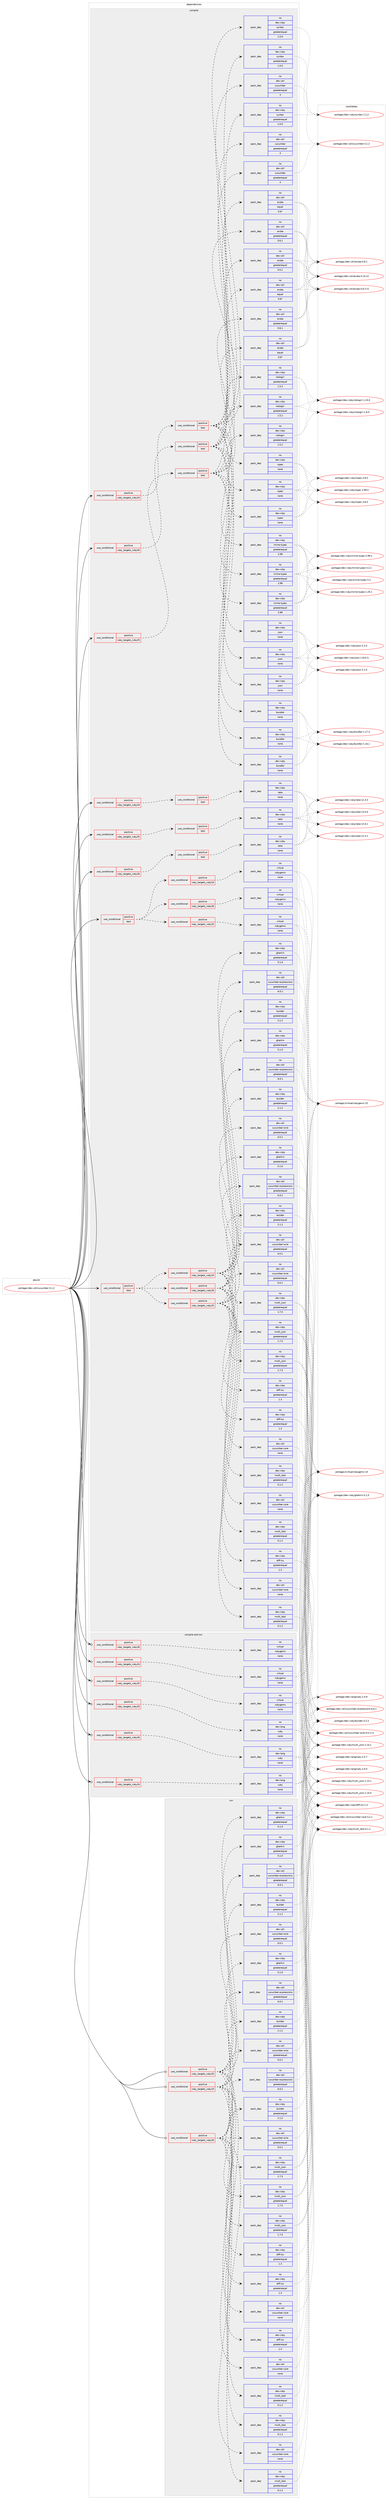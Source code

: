 digraph prolog {

# *************
# Graph options
# *************

newrank=true;
concentrate=true;
compound=true;
graph [rankdir=LR,fontname=Helvetica,fontsize=10,ranksep=1.5];#, ranksep=2.5, nodesep=0.2];
edge  [arrowhead=vee];
node  [fontname=Helvetica,fontsize=10];

# **********
# The ebuild
# **********

subgraph cluster_leftcol {
color=gray;
rank=same;
label=<<i>ebuild</i>>;
id [label="portage://dev-util/cucumber-3.1.2", color=red, width=4, href="../dev-util/cucumber-3.1.2.svg"];
}

# ****************
# The dependencies
# ****************

subgraph cluster_midcol {
color=gray;
label=<<i>dependencies</i>>;
subgraph cluster_compile {
fillcolor="#eeeeee";
style=filled;
label=<<i>compile</i>>;
subgraph cond70712 {
dependency260747 [label=<<TABLE BORDER="0" CELLBORDER="1" CELLSPACING="0" CELLPADDING="4"><TR><TD ROWSPAN="3" CELLPADDING="10">use_conditional</TD></TR><TR><TD>positive</TD></TR><TR><TD>ruby_targets_ruby24</TD></TR></TABLE>>, shape=none, color=red];
subgraph cond70713 {
dependency260748 [label=<<TABLE BORDER="0" CELLBORDER="1" CELLSPACING="0" CELLPADDING="4"><TR><TD ROWSPAN="3" CELLPADDING="10">use_conditional</TD></TR><TR><TD>positive</TD></TR><TR><TD>test</TD></TR></TABLE>>, shape=none, color=red];
subgraph pack186394 {
dependency260749 [label=<<TABLE BORDER="0" CELLBORDER="1" CELLSPACING="0" CELLPADDING="4" WIDTH="220"><TR><TD ROWSPAN="6" CELLPADDING="30">pack_dep</TD></TR><TR><TD WIDTH="110">no</TD></TR><TR><TD>dev-ruby</TD></TR><TR><TD>bundler</TD></TR><TR><TD>none</TD></TR><TR><TD></TD></TR></TABLE>>, shape=none, color=blue];
}
dependency260748:e -> dependency260749:w [weight=20,style="dashed",arrowhead="vee"];
subgraph pack186395 {
dependency260750 [label=<<TABLE BORDER="0" CELLBORDER="1" CELLSPACING="0" CELLPADDING="4" WIDTH="220"><TR><TD ROWSPAN="6" CELLPADDING="30">pack_dep</TD></TR><TR><TD WIDTH="110">no</TD></TR><TR><TD>dev-ruby</TD></TR><TR><TD>rspec</TD></TR><TR><TD>none</TD></TR><TR><TD></TD></TR></TABLE>>, shape=none, color=blue];
}
dependency260748:e -> dependency260750:w [weight=20,style="dashed",arrowhead="vee"];
subgraph pack186396 {
dependency260751 [label=<<TABLE BORDER="0" CELLBORDER="1" CELLSPACING="0" CELLPADDING="4" WIDTH="220"><TR><TD ROWSPAN="6" CELLPADDING="30">pack_dep</TD></TR><TR><TD WIDTH="110">no</TD></TR><TR><TD>dev-ruby</TD></TR><TR><TD>nokogiri</TD></TR><TR><TD>greaterequal</TD></TR><TR><TD>1.5.2</TD></TR></TABLE>>, shape=none, color=blue];
}
dependency260748:e -> dependency260751:w [weight=20,style="dashed",arrowhead="vee"];
subgraph pack186397 {
dependency260752 [label=<<TABLE BORDER="0" CELLBORDER="1" CELLSPACING="0" CELLPADDING="4" WIDTH="220"><TR><TD ROWSPAN="6" CELLPADDING="30">pack_dep</TD></TR><TR><TD WIDTH="110">no</TD></TR><TR><TD>dev-ruby</TD></TR><TR><TD>syntax</TD></TR><TR><TD>greaterequal</TD></TR><TR><TD>1.0.0</TD></TR></TABLE>>, shape=none, color=blue];
}
dependency260748:e -> dependency260752:w [weight=20,style="dashed",arrowhead="vee"];
subgraph pack186398 {
dependency260753 [label=<<TABLE BORDER="0" CELLBORDER="1" CELLSPACING="0" CELLPADDING="4" WIDTH="220"><TR><TD ROWSPAN="6" CELLPADDING="30">pack_dep</TD></TR><TR><TD WIDTH="110">no</TD></TR><TR><TD>dev-util</TD></TR><TR><TD>aruba</TD></TR><TR><TD>greaterequal</TD></TR><TR><TD>0.6.1</TD></TR></TABLE>>, shape=none, color=blue];
}
dependency260748:e -> dependency260753:w [weight=20,style="dashed",arrowhead="vee"];
subgraph pack186399 {
dependency260754 [label=<<TABLE BORDER="0" CELLBORDER="1" CELLSPACING="0" CELLPADDING="4" WIDTH="220"><TR><TD ROWSPAN="6" CELLPADDING="30">pack_dep</TD></TR><TR><TD WIDTH="110">no</TD></TR><TR><TD>dev-util</TD></TR><TR><TD>aruba</TD></TR><TR><TD>equal</TD></TR><TR><TD>0.6*</TD></TR></TABLE>>, shape=none, color=blue];
}
dependency260748:e -> dependency260754:w [weight=20,style="dashed",arrowhead="vee"];
subgraph pack186400 {
dependency260755 [label=<<TABLE BORDER="0" CELLBORDER="1" CELLSPACING="0" CELLPADDING="4" WIDTH="220"><TR><TD ROWSPAN="6" CELLPADDING="30">pack_dep</TD></TR><TR><TD WIDTH="110">no</TD></TR><TR><TD>dev-ruby</TD></TR><TR><TD>json</TD></TR><TR><TD>none</TD></TR><TR><TD></TD></TR></TABLE>>, shape=none, color=blue];
}
dependency260748:e -> dependency260755:w [weight=20,style="dashed",arrowhead="vee"];
subgraph pack186401 {
dependency260756 [label=<<TABLE BORDER="0" CELLBORDER="1" CELLSPACING="0" CELLPADDING="4" WIDTH="220"><TR><TD ROWSPAN="6" CELLPADDING="30">pack_dep</TD></TR><TR><TD WIDTH="110">no</TD></TR><TR><TD>dev-util</TD></TR><TR><TD>cucumber</TD></TR><TR><TD>greaterequal</TD></TR><TR><TD>3</TD></TR></TABLE>>, shape=none, color=blue];
}
dependency260748:e -> dependency260756:w [weight=20,style="dashed",arrowhead="vee"];
subgraph pack186402 {
dependency260757 [label=<<TABLE BORDER="0" CELLBORDER="1" CELLSPACING="0" CELLPADDING="4" WIDTH="220"><TR><TD ROWSPAN="6" CELLPADDING="30">pack_dep</TD></TR><TR><TD WIDTH="110">no</TD></TR><TR><TD>dev-ruby</TD></TR><TR><TD>mime-types</TD></TR><TR><TD>greaterequal</TD></TR><TR><TD>2.99</TD></TR></TABLE>>, shape=none, color=blue];
}
dependency260748:e -> dependency260757:w [weight=20,style="dashed",arrowhead="vee"];
}
dependency260747:e -> dependency260748:w [weight=20,style="dashed",arrowhead="vee"];
}
id:e -> dependency260747:w [weight=20,style="solid",arrowhead="vee"];
subgraph cond70714 {
dependency260758 [label=<<TABLE BORDER="0" CELLBORDER="1" CELLSPACING="0" CELLPADDING="4"><TR><TD ROWSPAN="3" CELLPADDING="10">use_conditional</TD></TR><TR><TD>positive</TD></TR><TR><TD>ruby_targets_ruby24</TD></TR></TABLE>>, shape=none, color=red];
subgraph cond70715 {
dependency260759 [label=<<TABLE BORDER="0" CELLBORDER="1" CELLSPACING="0" CELLPADDING="4"><TR><TD ROWSPAN="3" CELLPADDING="10">use_conditional</TD></TR><TR><TD>positive</TD></TR><TR><TD>test</TD></TR></TABLE>>, shape=none, color=red];
subgraph pack186403 {
dependency260760 [label=<<TABLE BORDER="0" CELLBORDER="1" CELLSPACING="0" CELLPADDING="4" WIDTH="220"><TR><TD ROWSPAN="6" CELLPADDING="30">pack_dep</TD></TR><TR><TD WIDTH="110">no</TD></TR><TR><TD>dev-ruby</TD></TR><TR><TD>rake</TD></TR><TR><TD>none</TD></TR><TR><TD></TD></TR></TABLE>>, shape=none, color=blue];
}
dependency260759:e -> dependency260760:w [weight=20,style="dashed",arrowhead="vee"];
}
dependency260758:e -> dependency260759:w [weight=20,style="dashed",arrowhead="vee"];
}
id:e -> dependency260758:w [weight=20,style="solid",arrowhead="vee"];
subgraph cond70716 {
dependency260761 [label=<<TABLE BORDER="0" CELLBORDER="1" CELLSPACING="0" CELLPADDING="4"><TR><TD ROWSPAN="3" CELLPADDING="10">use_conditional</TD></TR><TR><TD>positive</TD></TR><TR><TD>ruby_targets_ruby25</TD></TR></TABLE>>, shape=none, color=red];
subgraph cond70717 {
dependency260762 [label=<<TABLE BORDER="0" CELLBORDER="1" CELLSPACING="0" CELLPADDING="4"><TR><TD ROWSPAN="3" CELLPADDING="10">use_conditional</TD></TR><TR><TD>positive</TD></TR><TR><TD>test</TD></TR></TABLE>>, shape=none, color=red];
subgraph pack186404 {
dependency260763 [label=<<TABLE BORDER="0" CELLBORDER="1" CELLSPACING="0" CELLPADDING="4" WIDTH="220"><TR><TD ROWSPAN="6" CELLPADDING="30">pack_dep</TD></TR><TR><TD WIDTH="110">no</TD></TR><TR><TD>dev-ruby</TD></TR><TR><TD>bundler</TD></TR><TR><TD>none</TD></TR><TR><TD></TD></TR></TABLE>>, shape=none, color=blue];
}
dependency260762:e -> dependency260763:w [weight=20,style="dashed",arrowhead="vee"];
subgraph pack186405 {
dependency260764 [label=<<TABLE BORDER="0" CELLBORDER="1" CELLSPACING="0" CELLPADDING="4" WIDTH="220"><TR><TD ROWSPAN="6" CELLPADDING="30">pack_dep</TD></TR><TR><TD WIDTH="110">no</TD></TR><TR><TD>dev-ruby</TD></TR><TR><TD>rspec</TD></TR><TR><TD>none</TD></TR><TR><TD></TD></TR></TABLE>>, shape=none, color=blue];
}
dependency260762:e -> dependency260764:w [weight=20,style="dashed",arrowhead="vee"];
subgraph pack186406 {
dependency260765 [label=<<TABLE BORDER="0" CELLBORDER="1" CELLSPACING="0" CELLPADDING="4" WIDTH="220"><TR><TD ROWSPAN="6" CELLPADDING="30">pack_dep</TD></TR><TR><TD WIDTH="110">no</TD></TR><TR><TD>dev-ruby</TD></TR><TR><TD>nokogiri</TD></TR><TR><TD>greaterequal</TD></TR><TR><TD>1.5.2</TD></TR></TABLE>>, shape=none, color=blue];
}
dependency260762:e -> dependency260765:w [weight=20,style="dashed",arrowhead="vee"];
subgraph pack186407 {
dependency260766 [label=<<TABLE BORDER="0" CELLBORDER="1" CELLSPACING="0" CELLPADDING="4" WIDTH="220"><TR><TD ROWSPAN="6" CELLPADDING="30">pack_dep</TD></TR><TR><TD WIDTH="110">no</TD></TR><TR><TD>dev-ruby</TD></TR><TR><TD>syntax</TD></TR><TR><TD>greaterequal</TD></TR><TR><TD>1.0.0</TD></TR></TABLE>>, shape=none, color=blue];
}
dependency260762:e -> dependency260766:w [weight=20,style="dashed",arrowhead="vee"];
subgraph pack186408 {
dependency260767 [label=<<TABLE BORDER="0" CELLBORDER="1" CELLSPACING="0" CELLPADDING="4" WIDTH="220"><TR><TD ROWSPAN="6" CELLPADDING="30">pack_dep</TD></TR><TR><TD WIDTH="110">no</TD></TR><TR><TD>dev-util</TD></TR><TR><TD>aruba</TD></TR><TR><TD>greaterequal</TD></TR><TR><TD>0.6.1</TD></TR></TABLE>>, shape=none, color=blue];
}
dependency260762:e -> dependency260767:w [weight=20,style="dashed",arrowhead="vee"];
subgraph pack186409 {
dependency260768 [label=<<TABLE BORDER="0" CELLBORDER="1" CELLSPACING="0" CELLPADDING="4" WIDTH="220"><TR><TD ROWSPAN="6" CELLPADDING="30">pack_dep</TD></TR><TR><TD WIDTH="110">no</TD></TR><TR><TD>dev-util</TD></TR><TR><TD>aruba</TD></TR><TR><TD>equal</TD></TR><TR><TD>0.6*</TD></TR></TABLE>>, shape=none, color=blue];
}
dependency260762:e -> dependency260768:w [weight=20,style="dashed",arrowhead="vee"];
subgraph pack186410 {
dependency260769 [label=<<TABLE BORDER="0" CELLBORDER="1" CELLSPACING="0" CELLPADDING="4" WIDTH="220"><TR><TD ROWSPAN="6" CELLPADDING="30">pack_dep</TD></TR><TR><TD WIDTH="110">no</TD></TR><TR><TD>dev-ruby</TD></TR><TR><TD>json</TD></TR><TR><TD>none</TD></TR><TR><TD></TD></TR></TABLE>>, shape=none, color=blue];
}
dependency260762:e -> dependency260769:w [weight=20,style="dashed",arrowhead="vee"];
subgraph pack186411 {
dependency260770 [label=<<TABLE BORDER="0" CELLBORDER="1" CELLSPACING="0" CELLPADDING="4" WIDTH="220"><TR><TD ROWSPAN="6" CELLPADDING="30">pack_dep</TD></TR><TR><TD WIDTH="110">no</TD></TR><TR><TD>dev-util</TD></TR><TR><TD>cucumber</TD></TR><TR><TD>greaterequal</TD></TR><TR><TD>3</TD></TR></TABLE>>, shape=none, color=blue];
}
dependency260762:e -> dependency260770:w [weight=20,style="dashed",arrowhead="vee"];
subgraph pack186412 {
dependency260771 [label=<<TABLE BORDER="0" CELLBORDER="1" CELLSPACING="0" CELLPADDING="4" WIDTH="220"><TR><TD ROWSPAN="6" CELLPADDING="30">pack_dep</TD></TR><TR><TD WIDTH="110">no</TD></TR><TR><TD>dev-ruby</TD></TR><TR><TD>mime-types</TD></TR><TR><TD>greaterequal</TD></TR><TR><TD>2.99</TD></TR></TABLE>>, shape=none, color=blue];
}
dependency260762:e -> dependency260771:w [weight=20,style="dashed",arrowhead="vee"];
}
dependency260761:e -> dependency260762:w [weight=20,style="dashed",arrowhead="vee"];
}
id:e -> dependency260761:w [weight=20,style="solid",arrowhead="vee"];
subgraph cond70718 {
dependency260772 [label=<<TABLE BORDER="0" CELLBORDER="1" CELLSPACING="0" CELLPADDING="4"><TR><TD ROWSPAN="3" CELLPADDING="10">use_conditional</TD></TR><TR><TD>positive</TD></TR><TR><TD>ruby_targets_ruby25</TD></TR></TABLE>>, shape=none, color=red];
subgraph cond70719 {
dependency260773 [label=<<TABLE BORDER="0" CELLBORDER="1" CELLSPACING="0" CELLPADDING="4"><TR><TD ROWSPAN="3" CELLPADDING="10">use_conditional</TD></TR><TR><TD>positive</TD></TR><TR><TD>test</TD></TR></TABLE>>, shape=none, color=red];
subgraph pack186413 {
dependency260774 [label=<<TABLE BORDER="0" CELLBORDER="1" CELLSPACING="0" CELLPADDING="4" WIDTH="220"><TR><TD ROWSPAN="6" CELLPADDING="30">pack_dep</TD></TR><TR><TD WIDTH="110">no</TD></TR><TR><TD>dev-ruby</TD></TR><TR><TD>rake</TD></TR><TR><TD>none</TD></TR><TR><TD></TD></TR></TABLE>>, shape=none, color=blue];
}
dependency260773:e -> dependency260774:w [weight=20,style="dashed",arrowhead="vee"];
}
dependency260772:e -> dependency260773:w [weight=20,style="dashed",arrowhead="vee"];
}
id:e -> dependency260772:w [weight=20,style="solid",arrowhead="vee"];
subgraph cond70720 {
dependency260775 [label=<<TABLE BORDER="0" CELLBORDER="1" CELLSPACING="0" CELLPADDING="4"><TR><TD ROWSPAN="3" CELLPADDING="10">use_conditional</TD></TR><TR><TD>positive</TD></TR><TR><TD>ruby_targets_ruby26</TD></TR></TABLE>>, shape=none, color=red];
subgraph cond70721 {
dependency260776 [label=<<TABLE BORDER="0" CELLBORDER="1" CELLSPACING="0" CELLPADDING="4"><TR><TD ROWSPAN="3" CELLPADDING="10">use_conditional</TD></TR><TR><TD>positive</TD></TR><TR><TD>test</TD></TR></TABLE>>, shape=none, color=red];
subgraph pack186414 {
dependency260777 [label=<<TABLE BORDER="0" CELLBORDER="1" CELLSPACING="0" CELLPADDING="4" WIDTH="220"><TR><TD ROWSPAN="6" CELLPADDING="30">pack_dep</TD></TR><TR><TD WIDTH="110">no</TD></TR><TR><TD>dev-ruby</TD></TR><TR><TD>bundler</TD></TR><TR><TD>none</TD></TR><TR><TD></TD></TR></TABLE>>, shape=none, color=blue];
}
dependency260776:e -> dependency260777:w [weight=20,style="dashed",arrowhead="vee"];
subgraph pack186415 {
dependency260778 [label=<<TABLE BORDER="0" CELLBORDER="1" CELLSPACING="0" CELLPADDING="4" WIDTH="220"><TR><TD ROWSPAN="6" CELLPADDING="30">pack_dep</TD></TR><TR><TD WIDTH="110">no</TD></TR><TR><TD>dev-ruby</TD></TR><TR><TD>rspec</TD></TR><TR><TD>none</TD></TR><TR><TD></TD></TR></TABLE>>, shape=none, color=blue];
}
dependency260776:e -> dependency260778:w [weight=20,style="dashed",arrowhead="vee"];
subgraph pack186416 {
dependency260779 [label=<<TABLE BORDER="0" CELLBORDER="1" CELLSPACING="0" CELLPADDING="4" WIDTH="220"><TR><TD ROWSPAN="6" CELLPADDING="30">pack_dep</TD></TR><TR><TD WIDTH="110">no</TD></TR><TR><TD>dev-ruby</TD></TR><TR><TD>nokogiri</TD></TR><TR><TD>greaterequal</TD></TR><TR><TD>1.5.2</TD></TR></TABLE>>, shape=none, color=blue];
}
dependency260776:e -> dependency260779:w [weight=20,style="dashed",arrowhead="vee"];
subgraph pack186417 {
dependency260780 [label=<<TABLE BORDER="0" CELLBORDER="1" CELLSPACING="0" CELLPADDING="4" WIDTH="220"><TR><TD ROWSPAN="6" CELLPADDING="30">pack_dep</TD></TR><TR><TD WIDTH="110">no</TD></TR><TR><TD>dev-ruby</TD></TR><TR><TD>syntax</TD></TR><TR><TD>greaterequal</TD></TR><TR><TD>1.0.0</TD></TR></TABLE>>, shape=none, color=blue];
}
dependency260776:e -> dependency260780:w [weight=20,style="dashed",arrowhead="vee"];
subgraph pack186418 {
dependency260781 [label=<<TABLE BORDER="0" CELLBORDER="1" CELLSPACING="0" CELLPADDING="4" WIDTH="220"><TR><TD ROWSPAN="6" CELLPADDING="30">pack_dep</TD></TR><TR><TD WIDTH="110">no</TD></TR><TR><TD>dev-util</TD></TR><TR><TD>aruba</TD></TR><TR><TD>greaterequal</TD></TR><TR><TD>0.6.1</TD></TR></TABLE>>, shape=none, color=blue];
}
dependency260776:e -> dependency260781:w [weight=20,style="dashed",arrowhead="vee"];
subgraph pack186419 {
dependency260782 [label=<<TABLE BORDER="0" CELLBORDER="1" CELLSPACING="0" CELLPADDING="4" WIDTH="220"><TR><TD ROWSPAN="6" CELLPADDING="30">pack_dep</TD></TR><TR><TD WIDTH="110">no</TD></TR><TR><TD>dev-util</TD></TR><TR><TD>aruba</TD></TR><TR><TD>equal</TD></TR><TR><TD>0.6*</TD></TR></TABLE>>, shape=none, color=blue];
}
dependency260776:e -> dependency260782:w [weight=20,style="dashed",arrowhead="vee"];
subgraph pack186420 {
dependency260783 [label=<<TABLE BORDER="0" CELLBORDER="1" CELLSPACING="0" CELLPADDING="4" WIDTH="220"><TR><TD ROWSPAN="6" CELLPADDING="30">pack_dep</TD></TR><TR><TD WIDTH="110">no</TD></TR><TR><TD>dev-ruby</TD></TR><TR><TD>json</TD></TR><TR><TD>none</TD></TR><TR><TD></TD></TR></TABLE>>, shape=none, color=blue];
}
dependency260776:e -> dependency260783:w [weight=20,style="dashed",arrowhead="vee"];
subgraph pack186421 {
dependency260784 [label=<<TABLE BORDER="0" CELLBORDER="1" CELLSPACING="0" CELLPADDING="4" WIDTH="220"><TR><TD ROWSPAN="6" CELLPADDING="30">pack_dep</TD></TR><TR><TD WIDTH="110">no</TD></TR><TR><TD>dev-util</TD></TR><TR><TD>cucumber</TD></TR><TR><TD>greaterequal</TD></TR><TR><TD>3</TD></TR></TABLE>>, shape=none, color=blue];
}
dependency260776:e -> dependency260784:w [weight=20,style="dashed",arrowhead="vee"];
subgraph pack186422 {
dependency260785 [label=<<TABLE BORDER="0" CELLBORDER="1" CELLSPACING="0" CELLPADDING="4" WIDTH="220"><TR><TD ROWSPAN="6" CELLPADDING="30">pack_dep</TD></TR><TR><TD WIDTH="110">no</TD></TR><TR><TD>dev-ruby</TD></TR><TR><TD>mime-types</TD></TR><TR><TD>greaterequal</TD></TR><TR><TD>2.99</TD></TR></TABLE>>, shape=none, color=blue];
}
dependency260776:e -> dependency260785:w [weight=20,style="dashed",arrowhead="vee"];
}
dependency260775:e -> dependency260776:w [weight=20,style="dashed",arrowhead="vee"];
}
id:e -> dependency260775:w [weight=20,style="solid",arrowhead="vee"];
subgraph cond70722 {
dependency260786 [label=<<TABLE BORDER="0" CELLBORDER="1" CELLSPACING="0" CELLPADDING="4"><TR><TD ROWSPAN="3" CELLPADDING="10">use_conditional</TD></TR><TR><TD>positive</TD></TR><TR><TD>ruby_targets_ruby26</TD></TR></TABLE>>, shape=none, color=red];
subgraph cond70723 {
dependency260787 [label=<<TABLE BORDER="0" CELLBORDER="1" CELLSPACING="0" CELLPADDING="4"><TR><TD ROWSPAN="3" CELLPADDING="10">use_conditional</TD></TR><TR><TD>positive</TD></TR><TR><TD>test</TD></TR></TABLE>>, shape=none, color=red];
subgraph pack186423 {
dependency260788 [label=<<TABLE BORDER="0" CELLBORDER="1" CELLSPACING="0" CELLPADDING="4" WIDTH="220"><TR><TD ROWSPAN="6" CELLPADDING="30">pack_dep</TD></TR><TR><TD WIDTH="110">no</TD></TR><TR><TD>dev-ruby</TD></TR><TR><TD>rake</TD></TR><TR><TD>none</TD></TR><TR><TD></TD></TR></TABLE>>, shape=none, color=blue];
}
dependency260787:e -> dependency260788:w [weight=20,style="dashed",arrowhead="vee"];
}
dependency260786:e -> dependency260787:w [weight=20,style="dashed",arrowhead="vee"];
}
id:e -> dependency260786:w [weight=20,style="solid",arrowhead="vee"];
subgraph cond70724 {
dependency260789 [label=<<TABLE BORDER="0" CELLBORDER="1" CELLSPACING="0" CELLPADDING="4"><TR><TD ROWSPAN="3" CELLPADDING="10">use_conditional</TD></TR><TR><TD>positive</TD></TR><TR><TD>test</TD></TR></TABLE>>, shape=none, color=red];
subgraph cond70725 {
dependency260790 [label=<<TABLE BORDER="0" CELLBORDER="1" CELLSPACING="0" CELLPADDING="4"><TR><TD ROWSPAN="3" CELLPADDING="10">use_conditional</TD></TR><TR><TD>positive</TD></TR><TR><TD>ruby_targets_ruby24</TD></TR></TABLE>>, shape=none, color=red];
subgraph pack186424 {
dependency260791 [label=<<TABLE BORDER="0" CELLBORDER="1" CELLSPACING="0" CELLPADDING="4" WIDTH="220"><TR><TD ROWSPAN="6" CELLPADDING="30">pack_dep</TD></TR><TR><TD WIDTH="110">no</TD></TR><TR><TD>dev-ruby</TD></TR><TR><TD>builder</TD></TR><TR><TD>greaterequal</TD></TR><TR><TD>2.1.2</TD></TR></TABLE>>, shape=none, color=blue];
}
dependency260790:e -> dependency260791:w [weight=20,style="dashed",arrowhead="vee"];
subgraph pack186425 {
dependency260792 [label=<<TABLE BORDER="0" CELLBORDER="1" CELLSPACING="0" CELLPADDING="4" WIDTH="220"><TR><TD ROWSPAN="6" CELLPADDING="30">pack_dep</TD></TR><TR><TD WIDTH="110">no</TD></TR><TR><TD>dev-util</TD></TR><TR><TD>cucumber-core</TD></TR><TR><TD>none</TD></TR><TR><TD></TD></TR></TABLE>>, shape=none, color=blue];
}
dependency260790:e -> dependency260792:w [weight=20,style="dashed",arrowhead="vee"];
subgraph pack186426 {
dependency260793 [label=<<TABLE BORDER="0" CELLBORDER="1" CELLSPACING="0" CELLPADDING="4" WIDTH="220"><TR><TD ROWSPAN="6" CELLPADDING="30">pack_dep</TD></TR><TR><TD WIDTH="110">no</TD></TR><TR><TD>dev-util</TD></TR><TR><TD>cucumber-expressions</TD></TR><TR><TD>greaterequal</TD></TR><TR><TD>6.0.1</TD></TR></TABLE>>, shape=none, color=blue];
}
dependency260790:e -> dependency260793:w [weight=20,style="dashed",arrowhead="vee"];
subgraph pack186427 {
dependency260794 [label=<<TABLE BORDER="0" CELLBORDER="1" CELLSPACING="0" CELLPADDING="4" WIDTH="220"><TR><TD ROWSPAN="6" CELLPADDING="30">pack_dep</TD></TR><TR><TD WIDTH="110">no</TD></TR><TR><TD>dev-util</TD></TR><TR><TD>cucumber-wire</TD></TR><TR><TD>greaterequal</TD></TR><TR><TD>0.0.1</TD></TR></TABLE>>, shape=none, color=blue];
}
dependency260790:e -> dependency260794:w [weight=20,style="dashed",arrowhead="vee"];
subgraph pack186428 {
dependency260795 [label=<<TABLE BORDER="0" CELLBORDER="1" CELLSPACING="0" CELLPADDING="4" WIDTH="220"><TR><TD ROWSPAN="6" CELLPADDING="30">pack_dep</TD></TR><TR><TD WIDTH="110">no</TD></TR><TR><TD>dev-ruby</TD></TR><TR><TD>diff-lcs</TD></TR><TR><TD>greaterequal</TD></TR><TR><TD>1.3</TD></TR></TABLE>>, shape=none, color=blue];
}
dependency260790:e -> dependency260795:w [weight=20,style="dashed",arrowhead="vee"];
subgraph pack186429 {
dependency260796 [label=<<TABLE BORDER="0" CELLBORDER="1" CELLSPACING="0" CELLPADDING="4" WIDTH="220"><TR><TD ROWSPAN="6" CELLPADDING="30">pack_dep</TD></TR><TR><TD WIDTH="110">no</TD></TR><TR><TD>dev-ruby</TD></TR><TR><TD>gherkin</TD></TR><TR><TD>greaterequal</TD></TR><TR><TD>5.1.0</TD></TR></TABLE>>, shape=none, color=blue];
}
dependency260790:e -> dependency260796:w [weight=20,style="dashed",arrowhead="vee"];
subgraph pack186430 {
dependency260797 [label=<<TABLE BORDER="0" CELLBORDER="1" CELLSPACING="0" CELLPADDING="4" WIDTH="220"><TR><TD ROWSPAN="6" CELLPADDING="30">pack_dep</TD></TR><TR><TD WIDTH="110">no</TD></TR><TR><TD>dev-ruby</TD></TR><TR><TD>multi_json</TD></TR><TR><TD>greaterequal</TD></TR><TR><TD>1.7.5</TD></TR></TABLE>>, shape=none, color=blue];
}
dependency260790:e -> dependency260797:w [weight=20,style="dashed",arrowhead="vee"];
subgraph pack186431 {
dependency260798 [label=<<TABLE BORDER="0" CELLBORDER="1" CELLSPACING="0" CELLPADDING="4" WIDTH="220"><TR><TD ROWSPAN="6" CELLPADDING="30">pack_dep</TD></TR><TR><TD WIDTH="110">no</TD></TR><TR><TD>dev-ruby</TD></TR><TR><TD>multi_test</TD></TR><TR><TD>greaterequal</TD></TR><TR><TD>0.1.2</TD></TR></TABLE>>, shape=none, color=blue];
}
dependency260790:e -> dependency260798:w [weight=20,style="dashed",arrowhead="vee"];
}
dependency260789:e -> dependency260790:w [weight=20,style="dashed",arrowhead="vee"];
subgraph cond70726 {
dependency260799 [label=<<TABLE BORDER="0" CELLBORDER="1" CELLSPACING="0" CELLPADDING="4"><TR><TD ROWSPAN="3" CELLPADDING="10">use_conditional</TD></TR><TR><TD>positive</TD></TR><TR><TD>ruby_targets_ruby25</TD></TR></TABLE>>, shape=none, color=red];
subgraph pack186432 {
dependency260800 [label=<<TABLE BORDER="0" CELLBORDER="1" CELLSPACING="0" CELLPADDING="4" WIDTH="220"><TR><TD ROWSPAN="6" CELLPADDING="30">pack_dep</TD></TR><TR><TD WIDTH="110">no</TD></TR><TR><TD>dev-ruby</TD></TR><TR><TD>builder</TD></TR><TR><TD>greaterequal</TD></TR><TR><TD>2.1.2</TD></TR></TABLE>>, shape=none, color=blue];
}
dependency260799:e -> dependency260800:w [weight=20,style="dashed",arrowhead="vee"];
subgraph pack186433 {
dependency260801 [label=<<TABLE BORDER="0" CELLBORDER="1" CELLSPACING="0" CELLPADDING="4" WIDTH="220"><TR><TD ROWSPAN="6" CELLPADDING="30">pack_dep</TD></TR><TR><TD WIDTH="110">no</TD></TR><TR><TD>dev-util</TD></TR><TR><TD>cucumber-core</TD></TR><TR><TD>none</TD></TR><TR><TD></TD></TR></TABLE>>, shape=none, color=blue];
}
dependency260799:e -> dependency260801:w [weight=20,style="dashed",arrowhead="vee"];
subgraph pack186434 {
dependency260802 [label=<<TABLE BORDER="0" CELLBORDER="1" CELLSPACING="0" CELLPADDING="4" WIDTH="220"><TR><TD ROWSPAN="6" CELLPADDING="30">pack_dep</TD></TR><TR><TD WIDTH="110">no</TD></TR><TR><TD>dev-util</TD></TR><TR><TD>cucumber-expressions</TD></TR><TR><TD>greaterequal</TD></TR><TR><TD>6.0.1</TD></TR></TABLE>>, shape=none, color=blue];
}
dependency260799:e -> dependency260802:w [weight=20,style="dashed",arrowhead="vee"];
subgraph pack186435 {
dependency260803 [label=<<TABLE BORDER="0" CELLBORDER="1" CELLSPACING="0" CELLPADDING="4" WIDTH="220"><TR><TD ROWSPAN="6" CELLPADDING="30">pack_dep</TD></TR><TR><TD WIDTH="110">no</TD></TR><TR><TD>dev-util</TD></TR><TR><TD>cucumber-wire</TD></TR><TR><TD>greaterequal</TD></TR><TR><TD>0.0.1</TD></TR></TABLE>>, shape=none, color=blue];
}
dependency260799:e -> dependency260803:w [weight=20,style="dashed",arrowhead="vee"];
subgraph pack186436 {
dependency260804 [label=<<TABLE BORDER="0" CELLBORDER="1" CELLSPACING="0" CELLPADDING="4" WIDTH="220"><TR><TD ROWSPAN="6" CELLPADDING="30">pack_dep</TD></TR><TR><TD WIDTH="110">no</TD></TR><TR><TD>dev-ruby</TD></TR><TR><TD>diff-lcs</TD></TR><TR><TD>greaterequal</TD></TR><TR><TD>1.3</TD></TR></TABLE>>, shape=none, color=blue];
}
dependency260799:e -> dependency260804:w [weight=20,style="dashed",arrowhead="vee"];
subgraph pack186437 {
dependency260805 [label=<<TABLE BORDER="0" CELLBORDER="1" CELLSPACING="0" CELLPADDING="4" WIDTH="220"><TR><TD ROWSPAN="6" CELLPADDING="30">pack_dep</TD></TR><TR><TD WIDTH="110">no</TD></TR><TR><TD>dev-ruby</TD></TR><TR><TD>gherkin</TD></TR><TR><TD>greaterequal</TD></TR><TR><TD>5.1.0</TD></TR></TABLE>>, shape=none, color=blue];
}
dependency260799:e -> dependency260805:w [weight=20,style="dashed",arrowhead="vee"];
subgraph pack186438 {
dependency260806 [label=<<TABLE BORDER="0" CELLBORDER="1" CELLSPACING="0" CELLPADDING="4" WIDTH="220"><TR><TD ROWSPAN="6" CELLPADDING="30">pack_dep</TD></TR><TR><TD WIDTH="110">no</TD></TR><TR><TD>dev-ruby</TD></TR><TR><TD>multi_json</TD></TR><TR><TD>greaterequal</TD></TR><TR><TD>1.7.5</TD></TR></TABLE>>, shape=none, color=blue];
}
dependency260799:e -> dependency260806:w [weight=20,style="dashed",arrowhead="vee"];
subgraph pack186439 {
dependency260807 [label=<<TABLE BORDER="0" CELLBORDER="1" CELLSPACING="0" CELLPADDING="4" WIDTH="220"><TR><TD ROWSPAN="6" CELLPADDING="30">pack_dep</TD></TR><TR><TD WIDTH="110">no</TD></TR><TR><TD>dev-ruby</TD></TR><TR><TD>multi_test</TD></TR><TR><TD>greaterequal</TD></TR><TR><TD>0.1.2</TD></TR></TABLE>>, shape=none, color=blue];
}
dependency260799:e -> dependency260807:w [weight=20,style="dashed",arrowhead="vee"];
}
dependency260789:e -> dependency260799:w [weight=20,style="dashed",arrowhead="vee"];
subgraph cond70727 {
dependency260808 [label=<<TABLE BORDER="0" CELLBORDER="1" CELLSPACING="0" CELLPADDING="4"><TR><TD ROWSPAN="3" CELLPADDING="10">use_conditional</TD></TR><TR><TD>positive</TD></TR><TR><TD>ruby_targets_ruby26</TD></TR></TABLE>>, shape=none, color=red];
subgraph pack186440 {
dependency260809 [label=<<TABLE BORDER="0" CELLBORDER="1" CELLSPACING="0" CELLPADDING="4" WIDTH="220"><TR><TD ROWSPAN="6" CELLPADDING="30">pack_dep</TD></TR><TR><TD WIDTH="110">no</TD></TR><TR><TD>dev-ruby</TD></TR><TR><TD>builder</TD></TR><TR><TD>greaterequal</TD></TR><TR><TD>2.1.2</TD></TR></TABLE>>, shape=none, color=blue];
}
dependency260808:e -> dependency260809:w [weight=20,style="dashed",arrowhead="vee"];
subgraph pack186441 {
dependency260810 [label=<<TABLE BORDER="0" CELLBORDER="1" CELLSPACING="0" CELLPADDING="4" WIDTH="220"><TR><TD ROWSPAN="6" CELLPADDING="30">pack_dep</TD></TR><TR><TD WIDTH="110">no</TD></TR><TR><TD>dev-util</TD></TR><TR><TD>cucumber-core</TD></TR><TR><TD>none</TD></TR><TR><TD></TD></TR></TABLE>>, shape=none, color=blue];
}
dependency260808:e -> dependency260810:w [weight=20,style="dashed",arrowhead="vee"];
subgraph pack186442 {
dependency260811 [label=<<TABLE BORDER="0" CELLBORDER="1" CELLSPACING="0" CELLPADDING="4" WIDTH="220"><TR><TD ROWSPAN="6" CELLPADDING="30">pack_dep</TD></TR><TR><TD WIDTH="110">no</TD></TR><TR><TD>dev-util</TD></TR><TR><TD>cucumber-expressions</TD></TR><TR><TD>greaterequal</TD></TR><TR><TD>6.0.1</TD></TR></TABLE>>, shape=none, color=blue];
}
dependency260808:e -> dependency260811:w [weight=20,style="dashed",arrowhead="vee"];
subgraph pack186443 {
dependency260812 [label=<<TABLE BORDER="0" CELLBORDER="1" CELLSPACING="0" CELLPADDING="4" WIDTH="220"><TR><TD ROWSPAN="6" CELLPADDING="30">pack_dep</TD></TR><TR><TD WIDTH="110">no</TD></TR><TR><TD>dev-util</TD></TR><TR><TD>cucumber-wire</TD></TR><TR><TD>greaterequal</TD></TR><TR><TD>0.0.1</TD></TR></TABLE>>, shape=none, color=blue];
}
dependency260808:e -> dependency260812:w [weight=20,style="dashed",arrowhead="vee"];
subgraph pack186444 {
dependency260813 [label=<<TABLE BORDER="0" CELLBORDER="1" CELLSPACING="0" CELLPADDING="4" WIDTH="220"><TR><TD ROWSPAN="6" CELLPADDING="30">pack_dep</TD></TR><TR><TD WIDTH="110">no</TD></TR><TR><TD>dev-ruby</TD></TR><TR><TD>diff-lcs</TD></TR><TR><TD>greaterequal</TD></TR><TR><TD>1.3</TD></TR></TABLE>>, shape=none, color=blue];
}
dependency260808:e -> dependency260813:w [weight=20,style="dashed",arrowhead="vee"];
subgraph pack186445 {
dependency260814 [label=<<TABLE BORDER="0" CELLBORDER="1" CELLSPACING="0" CELLPADDING="4" WIDTH="220"><TR><TD ROWSPAN="6" CELLPADDING="30">pack_dep</TD></TR><TR><TD WIDTH="110">no</TD></TR><TR><TD>dev-ruby</TD></TR><TR><TD>gherkin</TD></TR><TR><TD>greaterequal</TD></TR><TR><TD>5.1.0</TD></TR></TABLE>>, shape=none, color=blue];
}
dependency260808:e -> dependency260814:w [weight=20,style="dashed",arrowhead="vee"];
subgraph pack186446 {
dependency260815 [label=<<TABLE BORDER="0" CELLBORDER="1" CELLSPACING="0" CELLPADDING="4" WIDTH="220"><TR><TD ROWSPAN="6" CELLPADDING="30">pack_dep</TD></TR><TR><TD WIDTH="110">no</TD></TR><TR><TD>dev-ruby</TD></TR><TR><TD>multi_json</TD></TR><TR><TD>greaterequal</TD></TR><TR><TD>1.7.5</TD></TR></TABLE>>, shape=none, color=blue];
}
dependency260808:e -> dependency260815:w [weight=20,style="dashed",arrowhead="vee"];
subgraph pack186447 {
dependency260816 [label=<<TABLE BORDER="0" CELLBORDER="1" CELLSPACING="0" CELLPADDING="4" WIDTH="220"><TR><TD ROWSPAN="6" CELLPADDING="30">pack_dep</TD></TR><TR><TD WIDTH="110">no</TD></TR><TR><TD>dev-ruby</TD></TR><TR><TD>multi_test</TD></TR><TR><TD>greaterequal</TD></TR><TR><TD>0.1.2</TD></TR></TABLE>>, shape=none, color=blue];
}
dependency260808:e -> dependency260816:w [weight=20,style="dashed",arrowhead="vee"];
}
dependency260789:e -> dependency260808:w [weight=20,style="dashed",arrowhead="vee"];
}
id:e -> dependency260789:w [weight=20,style="solid",arrowhead="vee"];
subgraph cond70728 {
dependency260817 [label=<<TABLE BORDER="0" CELLBORDER="1" CELLSPACING="0" CELLPADDING="4"><TR><TD ROWSPAN="3" CELLPADDING="10">use_conditional</TD></TR><TR><TD>positive</TD></TR><TR><TD>test</TD></TR></TABLE>>, shape=none, color=red];
subgraph cond70729 {
dependency260818 [label=<<TABLE BORDER="0" CELLBORDER="1" CELLSPACING="0" CELLPADDING="4"><TR><TD ROWSPAN="3" CELLPADDING="10">use_conditional</TD></TR><TR><TD>positive</TD></TR><TR><TD>ruby_targets_ruby24</TD></TR></TABLE>>, shape=none, color=red];
subgraph pack186448 {
dependency260819 [label=<<TABLE BORDER="0" CELLBORDER="1" CELLSPACING="0" CELLPADDING="4" WIDTH="220"><TR><TD ROWSPAN="6" CELLPADDING="30">pack_dep</TD></TR><TR><TD WIDTH="110">no</TD></TR><TR><TD>virtual</TD></TR><TR><TD>rubygems</TD></TR><TR><TD>none</TD></TR><TR><TD></TD></TR></TABLE>>, shape=none, color=blue];
}
dependency260818:e -> dependency260819:w [weight=20,style="dashed",arrowhead="vee"];
}
dependency260817:e -> dependency260818:w [weight=20,style="dashed",arrowhead="vee"];
subgraph cond70730 {
dependency260820 [label=<<TABLE BORDER="0" CELLBORDER="1" CELLSPACING="0" CELLPADDING="4"><TR><TD ROWSPAN="3" CELLPADDING="10">use_conditional</TD></TR><TR><TD>positive</TD></TR><TR><TD>ruby_targets_ruby25</TD></TR></TABLE>>, shape=none, color=red];
subgraph pack186449 {
dependency260821 [label=<<TABLE BORDER="0" CELLBORDER="1" CELLSPACING="0" CELLPADDING="4" WIDTH="220"><TR><TD ROWSPAN="6" CELLPADDING="30">pack_dep</TD></TR><TR><TD WIDTH="110">no</TD></TR><TR><TD>virtual</TD></TR><TR><TD>rubygems</TD></TR><TR><TD>none</TD></TR><TR><TD></TD></TR></TABLE>>, shape=none, color=blue];
}
dependency260820:e -> dependency260821:w [weight=20,style="dashed",arrowhead="vee"];
}
dependency260817:e -> dependency260820:w [weight=20,style="dashed",arrowhead="vee"];
subgraph cond70731 {
dependency260822 [label=<<TABLE BORDER="0" CELLBORDER="1" CELLSPACING="0" CELLPADDING="4"><TR><TD ROWSPAN="3" CELLPADDING="10">use_conditional</TD></TR><TR><TD>positive</TD></TR><TR><TD>ruby_targets_ruby26</TD></TR></TABLE>>, shape=none, color=red];
subgraph pack186450 {
dependency260823 [label=<<TABLE BORDER="0" CELLBORDER="1" CELLSPACING="0" CELLPADDING="4" WIDTH="220"><TR><TD ROWSPAN="6" CELLPADDING="30">pack_dep</TD></TR><TR><TD WIDTH="110">no</TD></TR><TR><TD>virtual</TD></TR><TR><TD>rubygems</TD></TR><TR><TD>none</TD></TR><TR><TD></TD></TR></TABLE>>, shape=none, color=blue];
}
dependency260822:e -> dependency260823:w [weight=20,style="dashed",arrowhead="vee"];
}
dependency260817:e -> dependency260822:w [weight=20,style="dashed",arrowhead="vee"];
}
id:e -> dependency260817:w [weight=20,style="solid",arrowhead="vee"];
}
subgraph cluster_compileandrun {
fillcolor="#eeeeee";
style=filled;
label=<<i>compile and run</i>>;
subgraph cond70732 {
dependency260824 [label=<<TABLE BORDER="0" CELLBORDER="1" CELLSPACING="0" CELLPADDING="4"><TR><TD ROWSPAN="3" CELLPADDING="10">use_conditional</TD></TR><TR><TD>positive</TD></TR><TR><TD>ruby_targets_ruby24</TD></TR></TABLE>>, shape=none, color=red];
subgraph pack186451 {
dependency260825 [label=<<TABLE BORDER="0" CELLBORDER="1" CELLSPACING="0" CELLPADDING="4" WIDTH="220"><TR><TD ROWSPAN="6" CELLPADDING="30">pack_dep</TD></TR><TR><TD WIDTH="110">no</TD></TR><TR><TD>dev-lang</TD></TR><TR><TD>ruby</TD></TR><TR><TD>none</TD></TR><TR><TD></TD></TR></TABLE>>, shape=none, color=blue];
}
dependency260824:e -> dependency260825:w [weight=20,style="dashed",arrowhead="vee"];
}
id:e -> dependency260824:w [weight=20,style="solid",arrowhead="odotvee"];
subgraph cond70733 {
dependency260826 [label=<<TABLE BORDER="0" CELLBORDER="1" CELLSPACING="0" CELLPADDING="4"><TR><TD ROWSPAN="3" CELLPADDING="10">use_conditional</TD></TR><TR><TD>positive</TD></TR><TR><TD>ruby_targets_ruby24</TD></TR></TABLE>>, shape=none, color=red];
subgraph pack186452 {
dependency260827 [label=<<TABLE BORDER="0" CELLBORDER="1" CELLSPACING="0" CELLPADDING="4" WIDTH="220"><TR><TD ROWSPAN="6" CELLPADDING="30">pack_dep</TD></TR><TR><TD WIDTH="110">no</TD></TR><TR><TD>virtual</TD></TR><TR><TD>rubygems</TD></TR><TR><TD>none</TD></TR><TR><TD></TD></TR></TABLE>>, shape=none, color=blue];
}
dependency260826:e -> dependency260827:w [weight=20,style="dashed",arrowhead="vee"];
}
id:e -> dependency260826:w [weight=20,style="solid",arrowhead="odotvee"];
subgraph cond70734 {
dependency260828 [label=<<TABLE BORDER="0" CELLBORDER="1" CELLSPACING="0" CELLPADDING="4"><TR><TD ROWSPAN="3" CELLPADDING="10">use_conditional</TD></TR><TR><TD>positive</TD></TR><TR><TD>ruby_targets_ruby25</TD></TR></TABLE>>, shape=none, color=red];
subgraph pack186453 {
dependency260829 [label=<<TABLE BORDER="0" CELLBORDER="1" CELLSPACING="0" CELLPADDING="4" WIDTH="220"><TR><TD ROWSPAN="6" CELLPADDING="30">pack_dep</TD></TR><TR><TD WIDTH="110">no</TD></TR><TR><TD>dev-lang</TD></TR><TR><TD>ruby</TD></TR><TR><TD>none</TD></TR><TR><TD></TD></TR></TABLE>>, shape=none, color=blue];
}
dependency260828:e -> dependency260829:w [weight=20,style="dashed",arrowhead="vee"];
}
id:e -> dependency260828:w [weight=20,style="solid",arrowhead="odotvee"];
subgraph cond70735 {
dependency260830 [label=<<TABLE BORDER="0" CELLBORDER="1" CELLSPACING="0" CELLPADDING="4"><TR><TD ROWSPAN="3" CELLPADDING="10">use_conditional</TD></TR><TR><TD>positive</TD></TR><TR><TD>ruby_targets_ruby25</TD></TR></TABLE>>, shape=none, color=red];
subgraph pack186454 {
dependency260831 [label=<<TABLE BORDER="0" CELLBORDER="1" CELLSPACING="0" CELLPADDING="4" WIDTH="220"><TR><TD ROWSPAN="6" CELLPADDING="30">pack_dep</TD></TR><TR><TD WIDTH="110">no</TD></TR><TR><TD>virtual</TD></TR><TR><TD>rubygems</TD></TR><TR><TD>none</TD></TR><TR><TD></TD></TR></TABLE>>, shape=none, color=blue];
}
dependency260830:e -> dependency260831:w [weight=20,style="dashed",arrowhead="vee"];
}
id:e -> dependency260830:w [weight=20,style="solid",arrowhead="odotvee"];
subgraph cond70736 {
dependency260832 [label=<<TABLE BORDER="0" CELLBORDER="1" CELLSPACING="0" CELLPADDING="4"><TR><TD ROWSPAN="3" CELLPADDING="10">use_conditional</TD></TR><TR><TD>positive</TD></TR><TR><TD>ruby_targets_ruby26</TD></TR></TABLE>>, shape=none, color=red];
subgraph pack186455 {
dependency260833 [label=<<TABLE BORDER="0" CELLBORDER="1" CELLSPACING="0" CELLPADDING="4" WIDTH="220"><TR><TD ROWSPAN="6" CELLPADDING="30">pack_dep</TD></TR><TR><TD WIDTH="110">no</TD></TR><TR><TD>dev-lang</TD></TR><TR><TD>ruby</TD></TR><TR><TD>none</TD></TR><TR><TD></TD></TR></TABLE>>, shape=none, color=blue];
}
dependency260832:e -> dependency260833:w [weight=20,style="dashed",arrowhead="vee"];
}
id:e -> dependency260832:w [weight=20,style="solid",arrowhead="odotvee"];
subgraph cond70737 {
dependency260834 [label=<<TABLE BORDER="0" CELLBORDER="1" CELLSPACING="0" CELLPADDING="4"><TR><TD ROWSPAN="3" CELLPADDING="10">use_conditional</TD></TR><TR><TD>positive</TD></TR><TR><TD>ruby_targets_ruby26</TD></TR></TABLE>>, shape=none, color=red];
subgraph pack186456 {
dependency260835 [label=<<TABLE BORDER="0" CELLBORDER="1" CELLSPACING="0" CELLPADDING="4" WIDTH="220"><TR><TD ROWSPAN="6" CELLPADDING="30">pack_dep</TD></TR><TR><TD WIDTH="110">no</TD></TR><TR><TD>virtual</TD></TR><TR><TD>rubygems</TD></TR><TR><TD>none</TD></TR><TR><TD></TD></TR></TABLE>>, shape=none, color=blue];
}
dependency260834:e -> dependency260835:w [weight=20,style="dashed",arrowhead="vee"];
}
id:e -> dependency260834:w [weight=20,style="solid",arrowhead="odotvee"];
}
subgraph cluster_run {
fillcolor="#eeeeee";
style=filled;
label=<<i>run</i>>;
subgraph cond70738 {
dependency260836 [label=<<TABLE BORDER="0" CELLBORDER="1" CELLSPACING="0" CELLPADDING="4"><TR><TD ROWSPAN="3" CELLPADDING="10">use_conditional</TD></TR><TR><TD>positive</TD></TR><TR><TD>ruby_targets_ruby24</TD></TR></TABLE>>, shape=none, color=red];
subgraph pack186457 {
dependency260837 [label=<<TABLE BORDER="0" CELLBORDER="1" CELLSPACING="0" CELLPADDING="4" WIDTH="220"><TR><TD ROWSPAN="6" CELLPADDING="30">pack_dep</TD></TR><TR><TD WIDTH="110">no</TD></TR><TR><TD>dev-ruby</TD></TR><TR><TD>builder</TD></TR><TR><TD>greaterequal</TD></TR><TR><TD>2.1.2</TD></TR></TABLE>>, shape=none, color=blue];
}
dependency260836:e -> dependency260837:w [weight=20,style="dashed",arrowhead="vee"];
subgraph pack186458 {
dependency260838 [label=<<TABLE BORDER="0" CELLBORDER="1" CELLSPACING="0" CELLPADDING="4" WIDTH="220"><TR><TD ROWSPAN="6" CELLPADDING="30">pack_dep</TD></TR><TR><TD WIDTH="110">no</TD></TR><TR><TD>dev-util</TD></TR><TR><TD>cucumber-core</TD></TR><TR><TD>none</TD></TR><TR><TD></TD></TR></TABLE>>, shape=none, color=blue];
}
dependency260836:e -> dependency260838:w [weight=20,style="dashed",arrowhead="vee"];
subgraph pack186459 {
dependency260839 [label=<<TABLE BORDER="0" CELLBORDER="1" CELLSPACING="0" CELLPADDING="4" WIDTH="220"><TR><TD ROWSPAN="6" CELLPADDING="30">pack_dep</TD></TR><TR><TD WIDTH="110">no</TD></TR><TR><TD>dev-util</TD></TR><TR><TD>cucumber-expressions</TD></TR><TR><TD>greaterequal</TD></TR><TR><TD>6.0.1</TD></TR></TABLE>>, shape=none, color=blue];
}
dependency260836:e -> dependency260839:w [weight=20,style="dashed",arrowhead="vee"];
subgraph pack186460 {
dependency260840 [label=<<TABLE BORDER="0" CELLBORDER="1" CELLSPACING="0" CELLPADDING="4" WIDTH="220"><TR><TD ROWSPAN="6" CELLPADDING="30">pack_dep</TD></TR><TR><TD WIDTH="110">no</TD></TR><TR><TD>dev-util</TD></TR><TR><TD>cucumber-wire</TD></TR><TR><TD>greaterequal</TD></TR><TR><TD>0.0.1</TD></TR></TABLE>>, shape=none, color=blue];
}
dependency260836:e -> dependency260840:w [weight=20,style="dashed",arrowhead="vee"];
subgraph pack186461 {
dependency260841 [label=<<TABLE BORDER="0" CELLBORDER="1" CELLSPACING="0" CELLPADDING="4" WIDTH="220"><TR><TD ROWSPAN="6" CELLPADDING="30">pack_dep</TD></TR><TR><TD WIDTH="110">no</TD></TR><TR><TD>dev-ruby</TD></TR><TR><TD>diff-lcs</TD></TR><TR><TD>greaterequal</TD></TR><TR><TD>1.3</TD></TR></TABLE>>, shape=none, color=blue];
}
dependency260836:e -> dependency260841:w [weight=20,style="dashed",arrowhead="vee"];
subgraph pack186462 {
dependency260842 [label=<<TABLE BORDER="0" CELLBORDER="1" CELLSPACING="0" CELLPADDING="4" WIDTH="220"><TR><TD ROWSPAN="6" CELLPADDING="30">pack_dep</TD></TR><TR><TD WIDTH="110">no</TD></TR><TR><TD>dev-ruby</TD></TR><TR><TD>gherkin</TD></TR><TR><TD>greaterequal</TD></TR><TR><TD>5.1.0</TD></TR></TABLE>>, shape=none, color=blue];
}
dependency260836:e -> dependency260842:w [weight=20,style="dashed",arrowhead="vee"];
subgraph pack186463 {
dependency260843 [label=<<TABLE BORDER="0" CELLBORDER="1" CELLSPACING="0" CELLPADDING="4" WIDTH="220"><TR><TD ROWSPAN="6" CELLPADDING="30">pack_dep</TD></TR><TR><TD WIDTH="110">no</TD></TR><TR><TD>dev-ruby</TD></TR><TR><TD>multi_json</TD></TR><TR><TD>greaterequal</TD></TR><TR><TD>1.7.5</TD></TR></TABLE>>, shape=none, color=blue];
}
dependency260836:e -> dependency260843:w [weight=20,style="dashed",arrowhead="vee"];
subgraph pack186464 {
dependency260844 [label=<<TABLE BORDER="0" CELLBORDER="1" CELLSPACING="0" CELLPADDING="4" WIDTH="220"><TR><TD ROWSPAN="6" CELLPADDING="30">pack_dep</TD></TR><TR><TD WIDTH="110">no</TD></TR><TR><TD>dev-ruby</TD></TR><TR><TD>multi_test</TD></TR><TR><TD>greaterequal</TD></TR><TR><TD>0.1.2</TD></TR></TABLE>>, shape=none, color=blue];
}
dependency260836:e -> dependency260844:w [weight=20,style="dashed",arrowhead="vee"];
}
id:e -> dependency260836:w [weight=20,style="solid",arrowhead="odot"];
subgraph cond70739 {
dependency260845 [label=<<TABLE BORDER="0" CELLBORDER="1" CELLSPACING="0" CELLPADDING="4"><TR><TD ROWSPAN="3" CELLPADDING="10">use_conditional</TD></TR><TR><TD>positive</TD></TR><TR><TD>ruby_targets_ruby25</TD></TR></TABLE>>, shape=none, color=red];
subgraph pack186465 {
dependency260846 [label=<<TABLE BORDER="0" CELLBORDER="1" CELLSPACING="0" CELLPADDING="4" WIDTH="220"><TR><TD ROWSPAN="6" CELLPADDING="30">pack_dep</TD></TR><TR><TD WIDTH="110">no</TD></TR><TR><TD>dev-ruby</TD></TR><TR><TD>builder</TD></TR><TR><TD>greaterequal</TD></TR><TR><TD>2.1.2</TD></TR></TABLE>>, shape=none, color=blue];
}
dependency260845:e -> dependency260846:w [weight=20,style="dashed",arrowhead="vee"];
subgraph pack186466 {
dependency260847 [label=<<TABLE BORDER="0" CELLBORDER="1" CELLSPACING="0" CELLPADDING="4" WIDTH="220"><TR><TD ROWSPAN="6" CELLPADDING="30">pack_dep</TD></TR><TR><TD WIDTH="110">no</TD></TR><TR><TD>dev-util</TD></TR><TR><TD>cucumber-core</TD></TR><TR><TD>none</TD></TR><TR><TD></TD></TR></TABLE>>, shape=none, color=blue];
}
dependency260845:e -> dependency260847:w [weight=20,style="dashed",arrowhead="vee"];
subgraph pack186467 {
dependency260848 [label=<<TABLE BORDER="0" CELLBORDER="1" CELLSPACING="0" CELLPADDING="4" WIDTH="220"><TR><TD ROWSPAN="6" CELLPADDING="30">pack_dep</TD></TR><TR><TD WIDTH="110">no</TD></TR><TR><TD>dev-util</TD></TR><TR><TD>cucumber-expressions</TD></TR><TR><TD>greaterequal</TD></TR><TR><TD>6.0.1</TD></TR></TABLE>>, shape=none, color=blue];
}
dependency260845:e -> dependency260848:w [weight=20,style="dashed",arrowhead="vee"];
subgraph pack186468 {
dependency260849 [label=<<TABLE BORDER="0" CELLBORDER="1" CELLSPACING="0" CELLPADDING="4" WIDTH="220"><TR><TD ROWSPAN="6" CELLPADDING="30">pack_dep</TD></TR><TR><TD WIDTH="110">no</TD></TR><TR><TD>dev-util</TD></TR><TR><TD>cucumber-wire</TD></TR><TR><TD>greaterequal</TD></TR><TR><TD>0.0.1</TD></TR></TABLE>>, shape=none, color=blue];
}
dependency260845:e -> dependency260849:w [weight=20,style="dashed",arrowhead="vee"];
subgraph pack186469 {
dependency260850 [label=<<TABLE BORDER="0" CELLBORDER="1" CELLSPACING="0" CELLPADDING="4" WIDTH="220"><TR><TD ROWSPAN="6" CELLPADDING="30">pack_dep</TD></TR><TR><TD WIDTH="110">no</TD></TR><TR><TD>dev-ruby</TD></TR><TR><TD>diff-lcs</TD></TR><TR><TD>greaterequal</TD></TR><TR><TD>1.3</TD></TR></TABLE>>, shape=none, color=blue];
}
dependency260845:e -> dependency260850:w [weight=20,style="dashed",arrowhead="vee"];
subgraph pack186470 {
dependency260851 [label=<<TABLE BORDER="0" CELLBORDER="1" CELLSPACING="0" CELLPADDING="4" WIDTH="220"><TR><TD ROWSPAN="6" CELLPADDING="30">pack_dep</TD></TR><TR><TD WIDTH="110">no</TD></TR><TR><TD>dev-ruby</TD></TR><TR><TD>gherkin</TD></TR><TR><TD>greaterequal</TD></TR><TR><TD>5.1.0</TD></TR></TABLE>>, shape=none, color=blue];
}
dependency260845:e -> dependency260851:w [weight=20,style="dashed",arrowhead="vee"];
subgraph pack186471 {
dependency260852 [label=<<TABLE BORDER="0" CELLBORDER="1" CELLSPACING="0" CELLPADDING="4" WIDTH="220"><TR><TD ROWSPAN="6" CELLPADDING="30">pack_dep</TD></TR><TR><TD WIDTH="110">no</TD></TR><TR><TD>dev-ruby</TD></TR><TR><TD>multi_json</TD></TR><TR><TD>greaterequal</TD></TR><TR><TD>1.7.5</TD></TR></TABLE>>, shape=none, color=blue];
}
dependency260845:e -> dependency260852:w [weight=20,style="dashed",arrowhead="vee"];
subgraph pack186472 {
dependency260853 [label=<<TABLE BORDER="0" CELLBORDER="1" CELLSPACING="0" CELLPADDING="4" WIDTH="220"><TR><TD ROWSPAN="6" CELLPADDING="30">pack_dep</TD></TR><TR><TD WIDTH="110">no</TD></TR><TR><TD>dev-ruby</TD></TR><TR><TD>multi_test</TD></TR><TR><TD>greaterequal</TD></TR><TR><TD>0.1.2</TD></TR></TABLE>>, shape=none, color=blue];
}
dependency260845:e -> dependency260853:w [weight=20,style="dashed",arrowhead="vee"];
}
id:e -> dependency260845:w [weight=20,style="solid",arrowhead="odot"];
subgraph cond70740 {
dependency260854 [label=<<TABLE BORDER="0" CELLBORDER="1" CELLSPACING="0" CELLPADDING="4"><TR><TD ROWSPAN="3" CELLPADDING="10">use_conditional</TD></TR><TR><TD>positive</TD></TR><TR><TD>ruby_targets_ruby26</TD></TR></TABLE>>, shape=none, color=red];
subgraph pack186473 {
dependency260855 [label=<<TABLE BORDER="0" CELLBORDER="1" CELLSPACING="0" CELLPADDING="4" WIDTH="220"><TR><TD ROWSPAN="6" CELLPADDING="30">pack_dep</TD></TR><TR><TD WIDTH="110">no</TD></TR><TR><TD>dev-ruby</TD></TR><TR><TD>builder</TD></TR><TR><TD>greaterequal</TD></TR><TR><TD>2.1.2</TD></TR></TABLE>>, shape=none, color=blue];
}
dependency260854:e -> dependency260855:w [weight=20,style="dashed",arrowhead="vee"];
subgraph pack186474 {
dependency260856 [label=<<TABLE BORDER="0" CELLBORDER="1" CELLSPACING="0" CELLPADDING="4" WIDTH="220"><TR><TD ROWSPAN="6" CELLPADDING="30">pack_dep</TD></TR><TR><TD WIDTH="110">no</TD></TR><TR><TD>dev-util</TD></TR><TR><TD>cucumber-core</TD></TR><TR><TD>none</TD></TR><TR><TD></TD></TR></TABLE>>, shape=none, color=blue];
}
dependency260854:e -> dependency260856:w [weight=20,style="dashed",arrowhead="vee"];
subgraph pack186475 {
dependency260857 [label=<<TABLE BORDER="0" CELLBORDER="1" CELLSPACING="0" CELLPADDING="4" WIDTH="220"><TR><TD ROWSPAN="6" CELLPADDING="30">pack_dep</TD></TR><TR><TD WIDTH="110">no</TD></TR><TR><TD>dev-util</TD></TR><TR><TD>cucumber-expressions</TD></TR><TR><TD>greaterequal</TD></TR><TR><TD>6.0.1</TD></TR></TABLE>>, shape=none, color=blue];
}
dependency260854:e -> dependency260857:w [weight=20,style="dashed",arrowhead="vee"];
subgraph pack186476 {
dependency260858 [label=<<TABLE BORDER="0" CELLBORDER="1" CELLSPACING="0" CELLPADDING="4" WIDTH="220"><TR><TD ROWSPAN="6" CELLPADDING="30">pack_dep</TD></TR><TR><TD WIDTH="110">no</TD></TR><TR><TD>dev-util</TD></TR><TR><TD>cucumber-wire</TD></TR><TR><TD>greaterequal</TD></TR><TR><TD>0.0.1</TD></TR></TABLE>>, shape=none, color=blue];
}
dependency260854:e -> dependency260858:w [weight=20,style="dashed",arrowhead="vee"];
subgraph pack186477 {
dependency260859 [label=<<TABLE BORDER="0" CELLBORDER="1" CELLSPACING="0" CELLPADDING="4" WIDTH="220"><TR><TD ROWSPAN="6" CELLPADDING="30">pack_dep</TD></TR><TR><TD WIDTH="110">no</TD></TR><TR><TD>dev-ruby</TD></TR><TR><TD>diff-lcs</TD></TR><TR><TD>greaterequal</TD></TR><TR><TD>1.3</TD></TR></TABLE>>, shape=none, color=blue];
}
dependency260854:e -> dependency260859:w [weight=20,style="dashed",arrowhead="vee"];
subgraph pack186478 {
dependency260860 [label=<<TABLE BORDER="0" CELLBORDER="1" CELLSPACING="0" CELLPADDING="4" WIDTH="220"><TR><TD ROWSPAN="6" CELLPADDING="30">pack_dep</TD></TR><TR><TD WIDTH="110">no</TD></TR><TR><TD>dev-ruby</TD></TR><TR><TD>gherkin</TD></TR><TR><TD>greaterequal</TD></TR><TR><TD>5.1.0</TD></TR></TABLE>>, shape=none, color=blue];
}
dependency260854:e -> dependency260860:w [weight=20,style="dashed",arrowhead="vee"];
subgraph pack186479 {
dependency260861 [label=<<TABLE BORDER="0" CELLBORDER="1" CELLSPACING="0" CELLPADDING="4" WIDTH="220"><TR><TD ROWSPAN="6" CELLPADDING="30">pack_dep</TD></TR><TR><TD WIDTH="110">no</TD></TR><TR><TD>dev-ruby</TD></TR><TR><TD>multi_json</TD></TR><TR><TD>greaterequal</TD></TR><TR><TD>1.7.5</TD></TR></TABLE>>, shape=none, color=blue];
}
dependency260854:e -> dependency260861:w [weight=20,style="dashed",arrowhead="vee"];
subgraph pack186480 {
dependency260862 [label=<<TABLE BORDER="0" CELLBORDER="1" CELLSPACING="0" CELLPADDING="4" WIDTH="220"><TR><TD ROWSPAN="6" CELLPADDING="30">pack_dep</TD></TR><TR><TD WIDTH="110">no</TD></TR><TR><TD>dev-ruby</TD></TR><TR><TD>multi_test</TD></TR><TR><TD>greaterequal</TD></TR><TR><TD>0.1.2</TD></TR></TABLE>>, shape=none, color=blue];
}
dependency260854:e -> dependency260862:w [weight=20,style="dashed",arrowhead="vee"];
}
id:e -> dependency260854:w [weight=20,style="solid",arrowhead="odot"];
}
}

# **************
# The candidates
# **************

subgraph cluster_choices {
rank=same;
color=gray;
label=<<i>candidates</i>>;

subgraph choice186394 {
color=black;
nodesep=1;
choiceportage1001011184511411798121479811711010010810111445494649544649 [label="portage://dev-ruby/bundler-1.16.1", color=red, width=4,href="../dev-ruby/bundler-1.16.1.svg"];
choiceportage1001011184511411798121479811711010010810111445494649554651 [label="portage://dev-ruby/bundler-1.17.3", color=red, width=4,href="../dev-ruby/bundler-1.17.3.svg"];
dependency260749:e -> choiceportage1001011184511411798121479811711010010810111445494649544649:w [style=dotted,weight="100"];
dependency260749:e -> choiceportage1001011184511411798121479811711010010810111445494649554651:w [style=dotted,weight="100"];
}
subgraph choice186395 {
color=black;
nodesep=1;
choiceportage1001011184511411798121471141151121019945504657574648 [label="portage://dev-ruby/rspec-2.99.0", color=red, width=4,href="../dev-ruby/rspec-2.99.0.svg"];
choiceportage10010111845114117981214711411511210199455146564648 [label="portage://dev-ruby/rspec-3.8.0", color=red, width=4,href="../dev-ruby/rspec-3.8.0.svg"];
choiceportage10010111845114117981214711411511210199455146574648 [label="portage://dev-ruby/rspec-3.9.0", color=red, width=4,href="../dev-ruby/rspec-3.9.0.svg"];
dependency260750:e -> choiceportage1001011184511411798121471141151121019945504657574648:w [style=dotted,weight="100"];
dependency260750:e -> choiceportage10010111845114117981214711411511210199455146564648:w [style=dotted,weight="100"];
dependency260750:e -> choiceportage10010111845114117981214711411511210199455146574648:w [style=dotted,weight="100"];
}
subgraph choice186396 {
color=black;
nodesep=1;
choiceportage10010111845114117981214711011110711110310511410545494649484652 [label="portage://dev-ruby/nokogiri-1.10.4", color=red, width=4,href="../dev-ruby/nokogiri-1.10.4.svg"];
choiceportage100101118451141179812147110111107111103105114105454946564652 [label="portage://dev-ruby/nokogiri-1.8.4", color=red, width=4,href="../dev-ruby/nokogiri-1.8.4.svg"];
dependency260751:e -> choiceportage10010111845114117981214711011110711110310511410545494649484652:w [style=dotted,weight="100"];
dependency260751:e -> choiceportage100101118451141179812147110111107111103105114105454946564652:w [style=dotted,weight="100"];
}
subgraph choice186397 {
color=black;
nodesep=1;
choiceportage10010111845114117981214711512111011697120454946504650 [label="portage://dev-ruby/syntax-1.2.2", color=red, width=4,href="../dev-ruby/syntax-1.2.2.svg"];
dependency260752:e -> choiceportage10010111845114117981214711512111011697120454946504650:w [style=dotted,weight="100"];
}
subgraph choice186398 {
color=black;
nodesep=1;
choiceportage10010111845117116105108479711411798974548464952464950 [label="portage://dev-util/aruba-0.14.12", color=red, width=4,href="../dev-util/aruba-0.14.12.svg"];
choiceportage10010111845117116105108479711411798974548465446504511450 [label="portage://dev-util/aruba-0.6.2-r2", color=red, width=4,href="../dev-util/aruba-0.6.2-r2.svg"];
choiceportage1001011184511711610510847971141179897454846564649 [label="portage://dev-util/aruba-0.8.1", color=red, width=4,href="../dev-util/aruba-0.8.1.svg"];
dependency260753:e -> choiceportage10010111845117116105108479711411798974548464952464950:w [style=dotted,weight="100"];
dependency260753:e -> choiceportage10010111845117116105108479711411798974548465446504511450:w [style=dotted,weight="100"];
dependency260753:e -> choiceportage1001011184511711610510847971141179897454846564649:w [style=dotted,weight="100"];
}
subgraph choice186399 {
color=black;
nodesep=1;
choiceportage10010111845117116105108479711411798974548464952464950 [label="portage://dev-util/aruba-0.14.12", color=red, width=4,href="../dev-util/aruba-0.14.12.svg"];
choiceportage10010111845117116105108479711411798974548465446504511450 [label="portage://dev-util/aruba-0.6.2-r2", color=red, width=4,href="../dev-util/aruba-0.6.2-r2.svg"];
choiceportage1001011184511711610510847971141179897454846564649 [label="portage://dev-util/aruba-0.8.1", color=red, width=4,href="../dev-util/aruba-0.8.1.svg"];
dependency260754:e -> choiceportage10010111845117116105108479711411798974548464952464950:w [style=dotted,weight="100"];
dependency260754:e -> choiceportage10010111845117116105108479711411798974548465446504511450:w [style=dotted,weight="100"];
dependency260754:e -> choiceportage1001011184511711610510847971141179897454846564649:w [style=dotted,weight="100"];
}
subgraph choice186400 {
color=black;
nodesep=1;
choiceportage1001011184511411798121471061151111104549465646544511449 [label="portage://dev-ruby/json-1.8.6-r1", color=red, width=4,href="../dev-ruby/json-1.8.6-r1.svg"];
choiceportage100101118451141179812147106115111110455046494648 [label="portage://dev-ruby/json-2.1.0", color=red, width=4,href="../dev-ruby/json-2.1.0.svg"];
choiceportage100101118451141179812147106115111110455046504648 [label="portage://dev-ruby/json-2.2.0", color=red, width=4,href="../dev-ruby/json-2.2.0.svg"];
dependency260755:e -> choiceportage1001011184511411798121471061151111104549465646544511449:w [style=dotted,weight="100"];
dependency260755:e -> choiceportage100101118451141179812147106115111110455046494648:w [style=dotted,weight="100"];
dependency260755:e -> choiceportage100101118451141179812147106115111110455046504648:w [style=dotted,weight="100"];
}
subgraph choice186401 {
color=black;
nodesep=1;
choiceportage1001011184511711610510847991179911710998101114455146494650 [label="portage://dev-util/cucumber-3.1.2", color=red, width=4,href="../dev-util/cucumber-3.1.2.svg"];
dependency260756:e -> choiceportage1001011184511711610510847991179911710998101114455146494650:w [style=dotted,weight="100"];
}
subgraph choice186402 {
color=black;
nodesep=1;
choiceportage1001011184511411798121471091051091014511612111210111545494650534649 [label="portage://dev-ruby/mime-types-1.25.1", color=red, width=4,href="../dev-ruby/mime-types-1.25.1.svg"];
choiceportage1001011184511411798121471091051091014511612111210111545504657574650 [label="portage://dev-ruby/mime-types-2.99.2", color=red, width=4,href="../dev-ruby/mime-types-2.99.2.svg"];
choiceportage10010111845114117981214710910510910145116121112101115455146504650 [label="portage://dev-ruby/mime-types-3.2.2", color=red, width=4,href="../dev-ruby/mime-types-3.2.2.svg"];
choiceportage1001011184511411798121471091051091014511612111210111545514651 [label="portage://dev-ruby/mime-types-3.3", color=red, width=4,href="../dev-ruby/mime-types-3.3.svg"];
dependency260757:e -> choiceportage1001011184511411798121471091051091014511612111210111545494650534649:w [style=dotted,weight="100"];
dependency260757:e -> choiceportage1001011184511411798121471091051091014511612111210111545504657574650:w [style=dotted,weight="100"];
dependency260757:e -> choiceportage10010111845114117981214710910510910145116121112101115455146504650:w [style=dotted,weight="100"];
dependency260757:e -> choiceportage1001011184511411798121471091051091014511612111210111545514651:w [style=dotted,weight="100"];
}
subgraph choice186403 {
color=black;
nodesep=1;
choiceportage1001011184511411798121471149710710145495046514649 [label="portage://dev-ruby/rake-12.3.1", color=red, width=4,href="../dev-ruby/rake-12.3.1.svg"];
choiceportage1001011184511411798121471149710710145495046514651 [label="portage://dev-ruby/rake-12.3.3", color=red, width=4,href="../dev-ruby/rake-12.3.3.svg"];
choiceportage1001011184511411798121471149710710145495146484648 [label="portage://dev-ruby/rake-13.0.0", color=red, width=4,href="../dev-ruby/rake-13.0.0.svg"];
choiceportage1001011184511411798121471149710710145495146484649 [label="portage://dev-ruby/rake-13.0.1", color=red, width=4,href="../dev-ruby/rake-13.0.1.svg"];
dependency260760:e -> choiceportage1001011184511411798121471149710710145495046514649:w [style=dotted,weight="100"];
dependency260760:e -> choiceportage1001011184511411798121471149710710145495046514651:w [style=dotted,weight="100"];
dependency260760:e -> choiceportage1001011184511411798121471149710710145495146484648:w [style=dotted,weight="100"];
dependency260760:e -> choiceportage1001011184511411798121471149710710145495146484649:w [style=dotted,weight="100"];
}
subgraph choice186404 {
color=black;
nodesep=1;
choiceportage1001011184511411798121479811711010010810111445494649544649 [label="portage://dev-ruby/bundler-1.16.1", color=red, width=4,href="../dev-ruby/bundler-1.16.1.svg"];
choiceportage1001011184511411798121479811711010010810111445494649554651 [label="portage://dev-ruby/bundler-1.17.3", color=red, width=4,href="../dev-ruby/bundler-1.17.3.svg"];
dependency260763:e -> choiceportage1001011184511411798121479811711010010810111445494649544649:w [style=dotted,weight="100"];
dependency260763:e -> choiceportage1001011184511411798121479811711010010810111445494649554651:w [style=dotted,weight="100"];
}
subgraph choice186405 {
color=black;
nodesep=1;
choiceportage1001011184511411798121471141151121019945504657574648 [label="portage://dev-ruby/rspec-2.99.0", color=red, width=4,href="../dev-ruby/rspec-2.99.0.svg"];
choiceportage10010111845114117981214711411511210199455146564648 [label="portage://dev-ruby/rspec-3.8.0", color=red, width=4,href="../dev-ruby/rspec-3.8.0.svg"];
choiceportage10010111845114117981214711411511210199455146574648 [label="portage://dev-ruby/rspec-3.9.0", color=red, width=4,href="../dev-ruby/rspec-3.9.0.svg"];
dependency260764:e -> choiceportage1001011184511411798121471141151121019945504657574648:w [style=dotted,weight="100"];
dependency260764:e -> choiceportage10010111845114117981214711411511210199455146564648:w [style=dotted,weight="100"];
dependency260764:e -> choiceportage10010111845114117981214711411511210199455146574648:w [style=dotted,weight="100"];
}
subgraph choice186406 {
color=black;
nodesep=1;
choiceportage10010111845114117981214711011110711110310511410545494649484652 [label="portage://dev-ruby/nokogiri-1.10.4", color=red, width=4,href="../dev-ruby/nokogiri-1.10.4.svg"];
choiceportage100101118451141179812147110111107111103105114105454946564652 [label="portage://dev-ruby/nokogiri-1.8.4", color=red, width=4,href="../dev-ruby/nokogiri-1.8.4.svg"];
dependency260765:e -> choiceportage10010111845114117981214711011110711110310511410545494649484652:w [style=dotted,weight="100"];
dependency260765:e -> choiceportage100101118451141179812147110111107111103105114105454946564652:w [style=dotted,weight="100"];
}
subgraph choice186407 {
color=black;
nodesep=1;
choiceportage10010111845114117981214711512111011697120454946504650 [label="portage://dev-ruby/syntax-1.2.2", color=red, width=4,href="../dev-ruby/syntax-1.2.2.svg"];
dependency260766:e -> choiceportage10010111845114117981214711512111011697120454946504650:w [style=dotted,weight="100"];
}
subgraph choice186408 {
color=black;
nodesep=1;
choiceportage10010111845117116105108479711411798974548464952464950 [label="portage://dev-util/aruba-0.14.12", color=red, width=4,href="../dev-util/aruba-0.14.12.svg"];
choiceportage10010111845117116105108479711411798974548465446504511450 [label="portage://dev-util/aruba-0.6.2-r2", color=red, width=4,href="../dev-util/aruba-0.6.2-r2.svg"];
choiceportage1001011184511711610510847971141179897454846564649 [label="portage://dev-util/aruba-0.8.1", color=red, width=4,href="../dev-util/aruba-0.8.1.svg"];
dependency260767:e -> choiceportage10010111845117116105108479711411798974548464952464950:w [style=dotted,weight="100"];
dependency260767:e -> choiceportage10010111845117116105108479711411798974548465446504511450:w [style=dotted,weight="100"];
dependency260767:e -> choiceportage1001011184511711610510847971141179897454846564649:w [style=dotted,weight="100"];
}
subgraph choice186409 {
color=black;
nodesep=1;
choiceportage10010111845117116105108479711411798974548464952464950 [label="portage://dev-util/aruba-0.14.12", color=red, width=4,href="../dev-util/aruba-0.14.12.svg"];
choiceportage10010111845117116105108479711411798974548465446504511450 [label="portage://dev-util/aruba-0.6.2-r2", color=red, width=4,href="../dev-util/aruba-0.6.2-r2.svg"];
choiceportage1001011184511711610510847971141179897454846564649 [label="portage://dev-util/aruba-0.8.1", color=red, width=4,href="../dev-util/aruba-0.8.1.svg"];
dependency260768:e -> choiceportage10010111845117116105108479711411798974548464952464950:w [style=dotted,weight="100"];
dependency260768:e -> choiceportage10010111845117116105108479711411798974548465446504511450:w [style=dotted,weight="100"];
dependency260768:e -> choiceportage1001011184511711610510847971141179897454846564649:w [style=dotted,weight="100"];
}
subgraph choice186410 {
color=black;
nodesep=1;
choiceportage1001011184511411798121471061151111104549465646544511449 [label="portage://dev-ruby/json-1.8.6-r1", color=red, width=4,href="../dev-ruby/json-1.8.6-r1.svg"];
choiceportage100101118451141179812147106115111110455046494648 [label="portage://dev-ruby/json-2.1.0", color=red, width=4,href="../dev-ruby/json-2.1.0.svg"];
choiceportage100101118451141179812147106115111110455046504648 [label="portage://dev-ruby/json-2.2.0", color=red, width=4,href="../dev-ruby/json-2.2.0.svg"];
dependency260769:e -> choiceportage1001011184511411798121471061151111104549465646544511449:w [style=dotted,weight="100"];
dependency260769:e -> choiceportage100101118451141179812147106115111110455046494648:w [style=dotted,weight="100"];
dependency260769:e -> choiceportage100101118451141179812147106115111110455046504648:w [style=dotted,weight="100"];
}
subgraph choice186411 {
color=black;
nodesep=1;
choiceportage1001011184511711610510847991179911710998101114455146494650 [label="portage://dev-util/cucumber-3.1.2", color=red, width=4,href="../dev-util/cucumber-3.1.2.svg"];
dependency260770:e -> choiceportage1001011184511711610510847991179911710998101114455146494650:w [style=dotted,weight="100"];
}
subgraph choice186412 {
color=black;
nodesep=1;
choiceportage1001011184511411798121471091051091014511612111210111545494650534649 [label="portage://dev-ruby/mime-types-1.25.1", color=red, width=4,href="../dev-ruby/mime-types-1.25.1.svg"];
choiceportage1001011184511411798121471091051091014511612111210111545504657574650 [label="portage://dev-ruby/mime-types-2.99.2", color=red, width=4,href="../dev-ruby/mime-types-2.99.2.svg"];
choiceportage10010111845114117981214710910510910145116121112101115455146504650 [label="portage://dev-ruby/mime-types-3.2.2", color=red, width=4,href="../dev-ruby/mime-types-3.2.2.svg"];
choiceportage1001011184511411798121471091051091014511612111210111545514651 [label="portage://dev-ruby/mime-types-3.3", color=red, width=4,href="../dev-ruby/mime-types-3.3.svg"];
dependency260771:e -> choiceportage1001011184511411798121471091051091014511612111210111545494650534649:w [style=dotted,weight="100"];
dependency260771:e -> choiceportage1001011184511411798121471091051091014511612111210111545504657574650:w [style=dotted,weight="100"];
dependency260771:e -> choiceportage10010111845114117981214710910510910145116121112101115455146504650:w [style=dotted,weight="100"];
dependency260771:e -> choiceportage1001011184511411798121471091051091014511612111210111545514651:w [style=dotted,weight="100"];
}
subgraph choice186413 {
color=black;
nodesep=1;
choiceportage1001011184511411798121471149710710145495046514649 [label="portage://dev-ruby/rake-12.3.1", color=red, width=4,href="../dev-ruby/rake-12.3.1.svg"];
choiceportage1001011184511411798121471149710710145495046514651 [label="portage://dev-ruby/rake-12.3.3", color=red, width=4,href="../dev-ruby/rake-12.3.3.svg"];
choiceportage1001011184511411798121471149710710145495146484648 [label="portage://dev-ruby/rake-13.0.0", color=red, width=4,href="../dev-ruby/rake-13.0.0.svg"];
choiceportage1001011184511411798121471149710710145495146484649 [label="portage://dev-ruby/rake-13.0.1", color=red, width=4,href="../dev-ruby/rake-13.0.1.svg"];
dependency260774:e -> choiceportage1001011184511411798121471149710710145495046514649:w [style=dotted,weight="100"];
dependency260774:e -> choiceportage1001011184511411798121471149710710145495046514651:w [style=dotted,weight="100"];
dependency260774:e -> choiceportage1001011184511411798121471149710710145495146484648:w [style=dotted,weight="100"];
dependency260774:e -> choiceportage1001011184511411798121471149710710145495146484649:w [style=dotted,weight="100"];
}
subgraph choice186414 {
color=black;
nodesep=1;
choiceportage1001011184511411798121479811711010010810111445494649544649 [label="portage://dev-ruby/bundler-1.16.1", color=red, width=4,href="../dev-ruby/bundler-1.16.1.svg"];
choiceportage1001011184511411798121479811711010010810111445494649554651 [label="portage://dev-ruby/bundler-1.17.3", color=red, width=4,href="../dev-ruby/bundler-1.17.3.svg"];
dependency260777:e -> choiceportage1001011184511411798121479811711010010810111445494649544649:w [style=dotted,weight="100"];
dependency260777:e -> choiceportage1001011184511411798121479811711010010810111445494649554651:w [style=dotted,weight="100"];
}
subgraph choice186415 {
color=black;
nodesep=1;
choiceportage1001011184511411798121471141151121019945504657574648 [label="portage://dev-ruby/rspec-2.99.0", color=red, width=4,href="../dev-ruby/rspec-2.99.0.svg"];
choiceportage10010111845114117981214711411511210199455146564648 [label="portage://dev-ruby/rspec-3.8.0", color=red, width=4,href="../dev-ruby/rspec-3.8.0.svg"];
choiceportage10010111845114117981214711411511210199455146574648 [label="portage://dev-ruby/rspec-3.9.0", color=red, width=4,href="../dev-ruby/rspec-3.9.0.svg"];
dependency260778:e -> choiceportage1001011184511411798121471141151121019945504657574648:w [style=dotted,weight="100"];
dependency260778:e -> choiceportage10010111845114117981214711411511210199455146564648:w [style=dotted,weight="100"];
dependency260778:e -> choiceportage10010111845114117981214711411511210199455146574648:w [style=dotted,weight="100"];
}
subgraph choice186416 {
color=black;
nodesep=1;
choiceportage10010111845114117981214711011110711110310511410545494649484652 [label="portage://dev-ruby/nokogiri-1.10.4", color=red, width=4,href="../dev-ruby/nokogiri-1.10.4.svg"];
choiceportage100101118451141179812147110111107111103105114105454946564652 [label="portage://dev-ruby/nokogiri-1.8.4", color=red, width=4,href="../dev-ruby/nokogiri-1.8.4.svg"];
dependency260779:e -> choiceportage10010111845114117981214711011110711110310511410545494649484652:w [style=dotted,weight="100"];
dependency260779:e -> choiceportage100101118451141179812147110111107111103105114105454946564652:w [style=dotted,weight="100"];
}
subgraph choice186417 {
color=black;
nodesep=1;
choiceportage10010111845114117981214711512111011697120454946504650 [label="portage://dev-ruby/syntax-1.2.2", color=red, width=4,href="../dev-ruby/syntax-1.2.2.svg"];
dependency260780:e -> choiceportage10010111845114117981214711512111011697120454946504650:w [style=dotted,weight="100"];
}
subgraph choice186418 {
color=black;
nodesep=1;
choiceportage10010111845117116105108479711411798974548464952464950 [label="portage://dev-util/aruba-0.14.12", color=red, width=4,href="../dev-util/aruba-0.14.12.svg"];
choiceportage10010111845117116105108479711411798974548465446504511450 [label="portage://dev-util/aruba-0.6.2-r2", color=red, width=4,href="../dev-util/aruba-0.6.2-r2.svg"];
choiceportage1001011184511711610510847971141179897454846564649 [label="portage://dev-util/aruba-0.8.1", color=red, width=4,href="../dev-util/aruba-0.8.1.svg"];
dependency260781:e -> choiceportage10010111845117116105108479711411798974548464952464950:w [style=dotted,weight="100"];
dependency260781:e -> choiceportage10010111845117116105108479711411798974548465446504511450:w [style=dotted,weight="100"];
dependency260781:e -> choiceportage1001011184511711610510847971141179897454846564649:w [style=dotted,weight="100"];
}
subgraph choice186419 {
color=black;
nodesep=1;
choiceportage10010111845117116105108479711411798974548464952464950 [label="portage://dev-util/aruba-0.14.12", color=red, width=4,href="../dev-util/aruba-0.14.12.svg"];
choiceportage10010111845117116105108479711411798974548465446504511450 [label="portage://dev-util/aruba-0.6.2-r2", color=red, width=4,href="../dev-util/aruba-0.6.2-r2.svg"];
choiceportage1001011184511711610510847971141179897454846564649 [label="portage://dev-util/aruba-0.8.1", color=red, width=4,href="../dev-util/aruba-0.8.1.svg"];
dependency260782:e -> choiceportage10010111845117116105108479711411798974548464952464950:w [style=dotted,weight="100"];
dependency260782:e -> choiceportage10010111845117116105108479711411798974548465446504511450:w [style=dotted,weight="100"];
dependency260782:e -> choiceportage1001011184511711610510847971141179897454846564649:w [style=dotted,weight="100"];
}
subgraph choice186420 {
color=black;
nodesep=1;
choiceportage1001011184511411798121471061151111104549465646544511449 [label="portage://dev-ruby/json-1.8.6-r1", color=red, width=4,href="../dev-ruby/json-1.8.6-r1.svg"];
choiceportage100101118451141179812147106115111110455046494648 [label="portage://dev-ruby/json-2.1.0", color=red, width=4,href="../dev-ruby/json-2.1.0.svg"];
choiceportage100101118451141179812147106115111110455046504648 [label="portage://dev-ruby/json-2.2.0", color=red, width=4,href="../dev-ruby/json-2.2.0.svg"];
dependency260783:e -> choiceportage1001011184511411798121471061151111104549465646544511449:w [style=dotted,weight="100"];
dependency260783:e -> choiceportage100101118451141179812147106115111110455046494648:w [style=dotted,weight="100"];
dependency260783:e -> choiceportage100101118451141179812147106115111110455046504648:w [style=dotted,weight="100"];
}
subgraph choice186421 {
color=black;
nodesep=1;
choiceportage1001011184511711610510847991179911710998101114455146494650 [label="portage://dev-util/cucumber-3.1.2", color=red, width=4,href="../dev-util/cucumber-3.1.2.svg"];
dependency260784:e -> choiceportage1001011184511711610510847991179911710998101114455146494650:w [style=dotted,weight="100"];
}
subgraph choice186422 {
color=black;
nodesep=1;
choiceportage1001011184511411798121471091051091014511612111210111545494650534649 [label="portage://dev-ruby/mime-types-1.25.1", color=red, width=4,href="../dev-ruby/mime-types-1.25.1.svg"];
choiceportage1001011184511411798121471091051091014511612111210111545504657574650 [label="portage://dev-ruby/mime-types-2.99.2", color=red, width=4,href="../dev-ruby/mime-types-2.99.2.svg"];
choiceportage10010111845114117981214710910510910145116121112101115455146504650 [label="portage://dev-ruby/mime-types-3.2.2", color=red, width=4,href="../dev-ruby/mime-types-3.2.2.svg"];
choiceportage1001011184511411798121471091051091014511612111210111545514651 [label="portage://dev-ruby/mime-types-3.3", color=red, width=4,href="../dev-ruby/mime-types-3.3.svg"];
dependency260785:e -> choiceportage1001011184511411798121471091051091014511612111210111545494650534649:w [style=dotted,weight="100"];
dependency260785:e -> choiceportage1001011184511411798121471091051091014511612111210111545504657574650:w [style=dotted,weight="100"];
dependency260785:e -> choiceportage10010111845114117981214710910510910145116121112101115455146504650:w [style=dotted,weight="100"];
dependency260785:e -> choiceportage1001011184511411798121471091051091014511612111210111545514651:w [style=dotted,weight="100"];
}
subgraph choice186423 {
color=black;
nodesep=1;
choiceportage1001011184511411798121471149710710145495046514649 [label="portage://dev-ruby/rake-12.3.1", color=red, width=4,href="../dev-ruby/rake-12.3.1.svg"];
choiceportage1001011184511411798121471149710710145495046514651 [label="portage://dev-ruby/rake-12.3.3", color=red, width=4,href="../dev-ruby/rake-12.3.3.svg"];
choiceportage1001011184511411798121471149710710145495146484648 [label="portage://dev-ruby/rake-13.0.0", color=red, width=4,href="../dev-ruby/rake-13.0.0.svg"];
choiceportage1001011184511411798121471149710710145495146484649 [label="portage://dev-ruby/rake-13.0.1", color=red, width=4,href="../dev-ruby/rake-13.0.1.svg"];
dependency260788:e -> choiceportage1001011184511411798121471149710710145495046514649:w [style=dotted,weight="100"];
dependency260788:e -> choiceportage1001011184511411798121471149710710145495046514651:w [style=dotted,weight="100"];
dependency260788:e -> choiceportage1001011184511411798121471149710710145495146484648:w [style=dotted,weight="100"];
dependency260788:e -> choiceportage1001011184511411798121471149710710145495146484649:w [style=dotted,weight="100"];
}
subgraph choice186424 {
color=black;
nodesep=1;
choiceportage10010111845114117981214798117105108100101114455146504651 [label="portage://dev-ruby/builder-3.2.3", color=red, width=4,href="../dev-ruby/builder-3.2.3.svg"];
dependency260791:e -> choiceportage10010111845114117981214798117105108100101114455146504651:w [style=dotted,weight="100"];
}
subgraph choice186425 {
color=black;
nodesep=1;
choiceportage10010111845117116105108479911799117109981011144599111114101455146504649 [label="portage://dev-util/cucumber-core-3.2.1", color=red, width=4,href="../dev-util/cucumber-core-3.2.1.svg"];
dependency260792:e -> choiceportage10010111845117116105108479911799117109981011144599111114101455146504649:w [style=dotted,weight="100"];
}
subgraph choice186426 {
color=black;
nodesep=1;
choiceportage100101118451171161051084799117991171099810111445101120112114101115115105111110115455446484649 [label="portage://dev-util/cucumber-expressions-6.0.1", color=red, width=4,href="../dev-util/cucumber-expressions-6.0.1.svg"];
dependency260793:e -> choiceportage100101118451171161051084799117991171099810111445101120112114101115115105111110115455446484649:w [style=dotted,weight="100"];
}
subgraph choice186427 {
color=black;
nodesep=1;
choiceportage1001011184511711610510847991179911710998101114451191051141014548464846494511449 [label="portage://dev-util/cucumber-wire-0.0.1-r1", color=red, width=4,href="../dev-util/cucumber-wire-0.0.1-r1.svg"];
dependency260794:e -> choiceportage1001011184511711610510847991179911710998101114451191051141014548464846494511449:w [style=dotted,weight="100"];
}
subgraph choice186428 {
color=black;
nodesep=1;
choiceportage100101118451141179812147100105102102451089911545494651 [label="portage://dev-ruby/diff-lcs-1.3", color=red, width=4,href="../dev-ruby/diff-lcs-1.3.svg"];
dependency260795:e -> choiceportage100101118451141179812147100105102102451089911545494651:w [style=dotted,weight="100"];
}
subgraph choice186429 {
color=black;
nodesep=1;
choiceportage100101118451141179812147103104101114107105110455346494648 [label="portage://dev-ruby/gherkin-5.1.0", color=red, width=4,href="../dev-ruby/gherkin-5.1.0.svg"];
dependency260796:e -> choiceportage100101118451141179812147103104101114107105110455346494648:w [style=dotted,weight="100"];
}
subgraph choice186430 {
color=black;
nodesep=1;
choiceportage1001011184511411798121471091171081161059510611511111045494649514649 [label="portage://dev-ruby/multi_json-1.13.1", color=red, width=4,href="../dev-ruby/multi_json-1.13.1.svg"];
choiceportage1001011184511411798121471091171081161059510611511111045494649524648 [label="portage://dev-ruby/multi_json-1.14.0", color=red, width=4,href="../dev-ruby/multi_json-1.14.0.svg"];
choiceportage1001011184511411798121471091171081161059510611511111045494649524649 [label="portage://dev-ruby/multi_json-1.14.1", color=red, width=4,href="../dev-ruby/multi_json-1.14.1.svg"];
dependency260797:e -> choiceportage1001011184511411798121471091171081161059510611511111045494649514649:w [style=dotted,weight="100"];
dependency260797:e -> choiceportage1001011184511411798121471091171081161059510611511111045494649524648:w [style=dotted,weight="100"];
dependency260797:e -> choiceportage1001011184511411798121471091171081161059510611511111045494649524649:w [style=dotted,weight="100"];
}
subgraph choice186431 {
color=black;
nodesep=1;
choiceportage10010111845114117981214710911710811610595116101115116454846494650 [label="portage://dev-ruby/multi_test-0.1.2", color=red, width=4,href="../dev-ruby/multi_test-0.1.2.svg"];
dependency260798:e -> choiceportage10010111845114117981214710911710811610595116101115116454846494650:w [style=dotted,weight="100"];
}
subgraph choice186432 {
color=black;
nodesep=1;
choiceportage10010111845114117981214798117105108100101114455146504651 [label="portage://dev-ruby/builder-3.2.3", color=red, width=4,href="../dev-ruby/builder-3.2.3.svg"];
dependency260800:e -> choiceportage10010111845114117981214798117105108100101114455146504651:w [style=dotted,weight="100"];
}
subgraph choice186433 {
color=black;
nodesep=1;
choiceportage10010111845117116105108479911799117109981011144599111114101455146504649 [label="portage://dev-util/cucumber-core-3.2.1", color=red, width=4,href="../dev-util/cucumber-core-3.2.1.svg"];
dependency260801:e -> choiceportage10010111845117116105108479911799117109981011144599111114101455146504649:w [style=dotted,weight="100"];
}
subgraph choice186434 {
color=black;
nodesep=1;
choiceportage100101118451171161051084799117991171099810111445101120112114101115115105111110115455446484649 [label="portage://dev-util/cucumber-expressions-6.0.1", color=red, width=4,href="../dev-util/cucumber-expressions-6.0.1.svg"];
dependency260802:e -> choiceportage100101118451171161051084799117991171099810111445101120112114101115115105111110115455446484649:w [style=dotted,weight="100"];
}
subgraph choice186435 {
color=black;
nodesep=1;
choiceportage1001011184511711610510847991179911710998101114451191051141014548464846494511449 [label="portage://dev-util/cucumber-wire-0.0.1-r1", color=red, width=4,href="../dev-util/cucumber-wire-0.0.1-r1.svg"];
dependency260803:e -> choiceportage1001011184511711610510847991179911710998101114451191051141014548464846494511449:w [style=dotted,weight="100"];
}
subgraph choice186436 {
color=black;
nodesep=1;
choiceportage100101118451141179812147100105102102451089911545494651 [label="portage://dev-ruby/diff-lcs-1.3", color=red, width=4,href="../dev-ruby/diff-lcs-1.3.svg"];
dependency260804:e -> choiceportage100101118451141179812147100105102102451089911545494651:w [style=dotted,weight="100"];
}
subgraph choice186437 {
color=black;
nodesep=1;
choiceportage100101118451141179812147103104101114107105110455346494648 [label="portage://dev-ruby/gherkin-5.1.0", color=red, width=4,href="../dev-ruby/gherkin-5.1.0.svg"];
dependency260805:e -> choiceportage100101118451141179812147103104101114107105110455346494648:w [style=dotted,weight="100"];
}
subgraph choice186438 {
color=black;
nodesep=1;
choiceportage1001011184511411798121471091171081161059510611511111045494649514649 [label="portage://dev-ruby/multi_json-1.13.1", color=red, width=4,href="../dev-ruby/multi_json-1.13.1.svg"];
choiceportage1001011184511411798121471091171081161059510611511111045494649524648 [label="portage://dev-ruby/multi_json-1.14.0", color=red, width=4,href="../dev-ruby/multi_json-1.14.0.svg"];
choiceportage1001011184511411798121471091171081161059510611511111045494649524649 [label="portage://dev-ruby/multi_json-1.14.1", color=red, width=4,href="../dev-ruby/multi_json-1.14.1.svg"];
dependency260806:e -> choiceportage1001011184511411798121471091171081161059510611511111045494649514649:w [style=dotted,weight="100"];
dependency260806:e -> choiceportage1001011184511411798121471091171081161059510611511111045494649524648:w [style=dotted,weight="100"];
dependency260806:e -> choiceportage1001011184511411798121471091171081161059510611511111045494649524649:w [style=dotted,weight="100"];
}
subgraph choice186439 {
color=black;
nodesep=1;
choiceportage10010111845114117981214710911710811610595116101115116454846494650 [label="portage://dev-ruby/multi_test-0.1.2", color=red, width=4,href="../dev-ruby/multi_test-0.1.2.svg"];
dependency260807:e -> choiceportage10010111845114117981214710911710811610595116101115116454846494650:w [style=dotted,weight="100"];
}
subgraph choice186440 {
color=black;
nodesep=1;
choiceportage10010111845114117981214798117105108100101114455146504651 [label="portage://dev-ruby/builder-3.2.3", color=red, width=4,href="../dev-ruby/builder-3.2.3.svg"];
dependency260809:e -> choiceportage10010111845114117981214798117105108100101114455146504651:w [style=dotted,weight="100"];
}
subgraph choice186441 {
color=black;
nodesep=1;
choiceportage10010111845117116105108479911799117109981011144599111114101455146504649 [label="portage://dev-util/cucumber-core-3.2.1", color=red, width=4,href="../dev-util/cucumber-core-3.2.1.svg"];
dependency260810:e -> choiceportage10010111845117116105108479911799117109981011144599111114101455146504649:w [style=dotted,weight="100"];
}
subgraph choice186442 {
color=black;
nodesep=1;
choiceportage100101118451171161051084799117991171099810111445101120112114101115115105111110115455446484649 [label="portage://dev-util/cucumber-expressions-6.0.1", color=red, width=4,href="../dev-util/cucumber-expressions-6.0.1.svg"];
dependency260811:e -> choiceportage100101118451171161051084799117991171099810111445101120112114101115115105111110115455446484649:w [style=dotted,weight="100"];
}
subgraph choice186443 {
color=black;
nodesep=1;
choiceportage1001011184511711610510847991179911710998101114451191051141014548464846494511449 [label="portage://dev-util/cucumber-wire-0.0.1-r1", color=red, width=4,href="../dev-util/cucumber-wire-0.0.1-r1.svg"];
dependency260812:e -> choiceportage1001011184511711610510847991179911710998101114451191051141014548464846494511449:w [style=dotted,weight="100"];
}
subgraph choice186444 {
color=black;
nodesep=1;
choiceportage100101118451141179812147100105102102451089911545494651 [label="portage://dev-ruby/diff-lcs-1.3", color=red, width=4,href="../dev-ruby/diff-lcs-1.3.svg"];
dependency260813:e -> choiceportage100101118451141179812147100105102102451089911545494651:w [style=dotted,weight="100"];
}
subgraph choice186445 {
color=black;
nodesep=1;
choiceportage100101118451141179812147103104101114107105110455346494648 [label="portage://dev-ruby/gherkin-5.1.0", color=red, width=4,href="../dev-ruby/gherkin-5.1.0.svg"];
dependency260814:e -> choiceportage100101118451141179812147103104101114107105110455346494648:w [style=dotted,weight="100"];
}
subgraph choice186446 {
color=black;
nodesep=1;
choiceportage1001011184511411798121471091171081161059510611511111045494649514649 [label="portage://dev-ruby/multi_json-1.13.1", color=red, width=4,href="../dev-ruby/multi_json-1.13.1.svg"];
choiceportage1001011184511411798121471091171081161059510611511111045494649524648 [label="portage://dev-ruby/multi_json-1.14.0", color=red, width=4,href="../dev-ruby/multi_json-1.14.0.svg"];
choiceportage1001011184511411798121471091171081161059510611511111045494649524649 [label="portage://dev-ruby/multi_json-1.14.1", color=red, width=4,href="../dev-ruby/multi_json-1.14.1.svg"];
dependency260815:e -> choiceportage1001011184511411798121471091171081161059510611511111045494649514649:w [style=dotted,weight="100"];
dependency260815:e -> choiceportage1001011184511411798121471091171081161059510611511111045494649524648:w [style=dotted,weight="100"];
dependency260815:e -> choiceportage1001011184511411798121471091171081161059510611511111045494649524649:w [style=dotted,weight="100"];
}
subgraph choice186447 {
color=black;
nodesep=1;
choiceportage10010111845114117981214710911710811610595116101115116454846494650 [label="portage://dev-ruby/multi_test-0.1.2", color=red, width=4,href="../dev-ruby/multi_test-0.1.2.svg"];
dependency260816:e -> choiceportage10010111845114117981214710911710811610595116101115116454846494650:w [style=dotted,weight="100"];
}
subgraph choice186448 {
color=black;
nodesep=1;
choiceportage118105114116117971084711411798121103101109115454952 [label="portage://virtual/rubygems-14", color=red, width=4,href="../virtual/rubygems-14.svg"];
choiceportage118105114116117971084711411798121103101109115454953 [label="portage://virtual/rubygems-15", color=red, width=4,href="../virtual/rubygems-15.svg"];
dependency260819:e -> choiceportage118105114116117971084711411798121103101109115454952:w [style=dotted,weight="100"];
dependency260819:e -> choiceportage118105114116117971084711411798121103101109115454953:w [style=dotted,weight="100"];
}
subgraph choice186449 {
color=black;
nodesep=1;
choiceportage118105114116117971084711411798121103101109115454952 [label="portage://virtual/rubygems-14", color=red, width=4,href="../virtual/rubygems-14.svg"];
choiceportage118105114116117971084711411798121103101109115454953 [label="portage://virtual/rubygems-15", color=red, width=4,href="../virtual/rubygems-15.svg"];
dependency260821:e -> choiceportage118105114116117971084711411798121103101109115454952:w [style=dotted,weight="100"];
dependency260821:e -> choiceportage118105114116117971084711411798121103101109115454953:w [style=dotted,weight="100"];
}
subgraph choice186450 {
color=black;
nodesep=1;
choiceportage118105114116117971084711411798121103101109115454952 [label="portage://virtual/rubygems-14", color=red, width=4,href="../virtual/rubygems-14.svg"];
choiceportage118105114116117971084711411798121103101109115454953 [label="portage://virtual/rubygems-15", color=red, width=4,href="../virtual/rubygems-15.svg"];
dependency260823:e -> choiceportage118105114116117971084711411798121103101109115454952:w [style=dotted,weight="100"];
dependency260823:e -> choiceportage118105114116117971084711411798121103101109115454953:w [style=dotted,weight="100"];
}
subgraph choice186451 {
color=black;
nodesep=1;
choiceportage10010111845108971101034711411798121455046524657 [label="portage://dev-lang/ruby-2.4.9", color=red, width=4,href="../dev-lang/ruby-2.4.9.svg"];
choiceportage10010111845108971101034711411798121455046534655 [label="portage://dev-lang/ruby-2.5.7", color=red, width=4,href="../dev-lang/ruby-2.5.7.svg"];
choiceportage10010111845108971101034711411798121455046544653 [label="portage://dev-lang/ruby-2.6.5", color=red, width=4,href="../dev-lang/ruby-2.6.5.svg"];
dependency260825:e -> choiceportage10010111845108971101034711411798121455046524657:w [style=dotted,weight="100"];
dependency260825:e -> choiceportage10010111845108971101034711411798121455046534655:w [style=dotted,weight="100"];
dependency260825:e -> choiceportage10010111845108971101034711411798121455046544653:w [style=dotted,weight="100"];
}
subgraph choice186452 {
color=black;
nodesep=1;
choiceportage118105114116117971084711411798121103101109115454952 [label="portage://virtual/rubygems-14", color=red, width=4,href="../virtual/rubygems-14.svg"];
choiceportage118105114116117971084711411798121103101109115454953 [label="portage://virtual/rubygems-15", color=red, width=4,href="../virtual/rubygems-15.svg"];
dependency260827:e -> choiceportage118105114116117971084711411798121103101109115454952:w [style=dotted,weight="100"];
dependency260827:e -> choiceportage118105114116117971084711411798121103101109115454953:w [style=dotted,weight="100"];
}
subgraph choice186453 {
color=black;
nodesep=1;
choiceportage10010111845108971101034711411798121455046524657 [label="portage://dev-lang/ruby-2.4.9", color=red, width=4,href="../dev-lang/ruby-2.4.9.svg"];
choiceportage10010111845108971101034711411798121455046534655 [label="portage://dev-lang/ruby-2.5.7", color=red, width=4,href="../dev-lang/ruby-2.5.7.svg"];
choiceportage10010111845108971101034711411798121455046544653 [label="portage://dev-lang/ruby-2.6.5", color=red, width=4,href="../dev-lang/ruby-2.6.5.svg"];
dependency260829:e -> choiceportage10010111845108971101034711411798121455046524657:w [style=dotted,weight="100"];
dependency260829:e -> choiceportage10010111845108971101034711411798121455046534655:w [style=dotted,weight="100"];
dependency260829:e -> choiceportage10010111845108971101034711411798121455046544653:w [style=dotted,weight="100"];
}
subgraph choice186454 {
color=black;
nodesep=1;
choiceportage118105114116117971084711411798121103101109115454952 [label="portage://virtual/rubygems-14", color=red, width=4,href="../virtual/rubygems-14.svg"];
choiceportage118105114116117971084711411798121103101109115454953 [label="portage://virtual/rubygems-15", color=red, width=4,href="../virtual/rubygems-15.svg"];
dependency260831:e -> choiceportage118105114116117971084711411798121103101109115454952:w [style=dotted,weight="100"];
dependency260831:e -> choiceportage118105114116117971084711411798121103101109115454953:w [style=dotted,weight="100"];
}
subgraph choice186455 {
color=black;
nodesep=1;
choiceportage10010111845108971101034711411798121455046524657 [label="portage://dev-lang/ruby-2.4.9", color=red, width=4,href="../dev-lang/ruby-2.4.9.svg"];
choiceportage10010111845108971101034711411798121455046534655 [label="portage://dev-lang/ruby-2.5.7", color=red, width=4,href="../dev-lang/ruby-2.5.7.svg"];
choiceportage10010111845108971101034711411798121455046544653 [label="portage://dev-lang/ruby-2.6.5", color=red, width=4,href="../dev-lang/ruby-2.6.5.svg"];
dependency260833:e -> choiceportage10010111845108971101034711411798121455046524657:w [style=dotted,weight="100"];
dependency260833:e -> choiceportage10010111845108971101034711411798121455046534655:w [style=dotted,weight="100"];
dependency260833:e -> choiceportage10010111845108971101034711411798121455046544653:w [style=dotted,weight="100"];
}
subgraph choice186456 {
color=black;
nodesep=1;
choiceportage118105114116117971084711411798121103101109115454952 [label="portage://virtual/rubygems-14", color=red, width=4,href="../virtual/rubygems-14.svg"];
choiceportage118105114116117971084711411798121103101109115454953 [label="portage://virtual/rubygems-15", color=red, width=4,href="../virtual/rubygems-15.svg"];
dependency260835:e -> choiceportage118105114116117971084711411798121103101109115454952:w [style=dotted,weight="100"];
dependency260835:e -> choiceportage118105114116117971084711411798121103101109115454953:w [style=dotted,weight="100"];
}
subgraph choice186457 {
color=black;
nodesep=1;
choiceportage10010111845114117981214798117105108100101114455146504651 [label="portage://dev-ruby/builder-3.2.3", color=red, width=4,href="../dev-ruby/builder-3.2.3.svg"];
dependency260837:e -> choiceportage10010111845114117981214798117105108100101114455146504651:w [style=dotted,weight="100"];
}
subgraph choice186458 {
color=black;
nodesep=1;
choiceportage10010111845117116105108479911799117109981011144599111114101455146504649 [label="portage://dev-util/cucumber-core-3.2.1", color=red, width=4,href="../dev-util/cucumber-core-3.2.1.svg"];
dependency260838:e -> choiceportage10010111845117116105108479911799117109981011144599111114101455146504649:w [style=dotted,weight="100"];
}
subgraph choice186459 {
color=black;
nodesep=1;
choiceportage100101118451171161051084799117991171099810111445101120112114101115115105111110115455446484649 [label="portage://dev-util/cucumber-expressions-6.0.1", color=red, width=4,href="../dev-util/cucumber-expressions-6.0.1.svg"];
dependency260839:e -> choiceportage100101118451171161051084799117991171099810111445101120112114101115115105111110115455446484649:w [style=dotted,weight="100"];
}
subgraph choice186460 {
color=black;
nodesep=1;
choiceportage1001011184511711610510847991179911710998101114451191051141014548464846494511449 [label="portage://dev-util/cucumber-wire-0.0.1-r1", color=red, width=4,href="../dev-util/cucumber-wire-0.0.1-r1.svg"];
dependency260840:e -> choiceportage1001011184511711610510847991179911710998101114451191051141014548464846494511449:w [style=dotted,weight="100"];
}
subgraph choice186461 {
color=black;
nodesep=1;
choiceportage100101118451141179812147100105102102451089911545494651 [label="portage://dev-ruby/diff-lcs-1.3", color=red, width=4,href="../dev-ruby/diff-lcs-1.3.svg"];
dependency260841:e -> choiceportage100101118451141179812147100105102102451089911545494651:w [style=dotted,weight="100"];
}
subgraph choice186462 {
color=black;
nodesep=1;
choiceportage100101118451141179812147103104101114107105110455346494648 [label="portage://dev-ruby/gherkin-5.1.0", color=red, width=4,href="../dev-ruby/gherkin-5.1.0.svg"];
dependency260842:e -> choiceportage100101118451141179812147103104101114107105110455346494648:w [style=dotted,weight="100"];
}
subgraph choice186463 {
color=black;
nodesep=1;
choiceportage1001011184511411798121471091171081161059510611511111045494649514649 [label="portage://dev-ruby/multi_json-1.13.1", color=red, width=4,href="../dev-ruby/multi_json-1.13.1.svg"];
choiceportage1001011184511411798121471091171081161059510611511111045494649524648 [label="portage://dev-ruby/multi_json-1.14.0", color=red, width=4,href="../dev-ruby/multi_json-1.14.0.svg"];
choiceportage1001011184511411798121471091171081161059510611511111045494649524649 [label="portage://dev-ruby/multi_json-1.14.1", color=red, width=4,href="../dev-ruby/multi_json-1.14.1.svg"];
dependency260843:e -> choiceportage1001011184511411798121471091171081161059510611511111045494649514649:w [style=dotted,weight="100"];
dependency260843:e -> choiceportage1001011184511411798121471091171081161059510611511111045494649524648:w [style=dotted,weight="100"];
dependency260843:e -> choiceportage1001011184511411798121471091171081161059510611511111045494649524649:w [style=dotted,weight="100"];
}
subgraph choice186464 {
color=black;
nodesep=1;
choiceportage10010111845114117981214710911710811610595116101115116454846494650 [label="portage://dev-ruby/multi_test-0.1.2", color=red, width=4,href="../dev-ruby/multi_test-0.1.2.svg"];
dependency260844:e -> choiceportage10010111845114117981214710911710811610595116101115116454846494650:w [style=dotted,weight="100"];
}
subgraph choice186465 {
color=black;
nodesep=1;
choiceportage10010111845114117981214798117105108100101114455146504651 [label="portage://dev-ruby/builder-3.2.3", color=red, width=4,href="../dev-ruby/builder-3.2.3.svg"];
dependency260846:e -> choiceportage10010111845114117981214798117105108100101114455146504651:w [style=dotted,weight="100"];
}
subgraph choice186466 {
color=black;
nodesep=1;
choiceportage10010111845117116105108479911799117109981011144599111114101455146504649 [label="portage://dev-util/cucumber-core-3.2.1", color=red, width=4,href="../dev-util/cucumber-core-3.2.1.svg"];
dependency260847:e -> choiceportage10010111845117116105108479911799117109981011144599111114101455146504649:w [style=dotted,weight="100"];
}
subgraph choice186467 {
color=black;
nodesep=1;
choiceportage100101118451171161051084799117991171099810111445101120112114101115115105111110115455446484649 [label="portage://dev-util/cucumber-expressions-6.0.1", color=red, width=4,href="../dev-util/cucumber-expressions-6.0.1.svg"];
dependency260848:e -> choiceportage100101118451171161051084799117991171099810111445101120112114101115115105111110115455446484649:w [style=dotted,weight="100"];
}
subgraph choice186468 {
color=black;
nodesep=1;
choiceportage1001011184511711610510847991179911710998101114451191051141014548464846494511449 [label="portage://dev-util/cucumber-wire-0.0.1-r1", color=red, width=4,href="../dev-util/cucumber-wire-0.0.1-r1.svg"];
dependency260849:e -> choiceportage1001011184511711610510847991179911710998101114451191051141014548464846494511449:w [style=dotted,weight="100"];
}
subgraph choice186469 {
color=black;
nodesep=1;
choiceportage100101118451141179812147100105102102451089911545494651 [label="portage://dev-ruby/diff-lcs-1.3", color=red, width=4,href="../dev-ruby/diff-lcs-1.3.svg"];
dependency260850:e -> choiceportage100101118451141179812147100105102102451089911545494651:w [style=dotted,weight="100"];
}
subgraph choice186470 {
color=black;
nodesep=1;
choiceportage100101118451141179812147103104101114107105110455346494648 [label="portage://dev-ruby/gherkin-5.1.0", color=red, width=4,href="../dev-ruby/gherkin-5.1.0.svg"];
dependency260851:e -> choiceportage100101118451141179812147103104101114107105110455346494648:w [style=dotted,weight="100"];
}
subgraph choice186471 {
color=black;
nodesep=1;
choiceportage1001011184511411798121471091171081161059510611511111045494649514649 [label="portage://dev-ruby/multi_json-1.13.1", color=red, width=4,href="../dev-ruby/multi_json-1.13.1.svg"];
choiceportage1001011184511411798121471091171081161059510611511111045494649524648 [label="portage://dev-ruby/multi_json-1.14.0", color=red, width=4,href="../dev-ruby/multi_json-1.14.0.svg"];
choiceportage1001011184511411798121471091171081161059510611511111045494649524649 [label="portage://dev-ruby/multi_json-1.14.1", color=red, width=4,href="../dev-ruby/multi_json-1.14.1.svg"];
dependency260852:e -> choiceportage1001011184511411798121471091171081161059510611511111045494649514649:w [style=dotted,weight="100"];
dependency260852:e -> choiceportage1001011184511411798121471091171081161059510611511111045494649524648:w [style=dotted,weight="100"];
dependency260852:e -> choiceportage1001011184511411798121471091171081161059510611511111045494649524649:w [style=dotted,weight="100"];
}
subgraph choice186472 {
color=black;
nodesep=1;
choiceportage10010111845114117981214710911710811610595116101115116454846494650 [label="portage://dev-ruby/multi_test-0.1.2", color=red, width=4,href="../dev-ruby/multi_test-0.1.2.svg"];
dependency260853:e -> choiceportage10010111845114117981214710911710811610595116101115116454846494650:w [style=dotted,weight="100"];
}
subgraph choice186473 {
color=black;
nodesep=1;
choiceportage10010111845114117981214798117105108100101114455146504651 [label="portage://dev-ruby/builder-3.2.3", color=red, width=4,href="../dev-ruby/builder-3.2.3.svg"];
dependency260855:e -> choiceportage10010111845114117981214798117105108100101114455146504651:w [style=dotted,weight="100"];
}
subgraph choice186474 {
color=black;
nodesep=1;
choiceportage10010111845117116105108479911799117109981011144599111114101455146504649 [label="portage://dev-util/cucumber-core-3.2.1", color=red, width=4,href="../dev-util/cucumber-core-3.2.1.svg"];
dependency260856:e -> choiceportage10010111845117116105108479911799117109981011144599111114101455146504649:w [style=dotted,weight="100"];
}
subgraph choice186475 {
color=black;
nodesep=1;
choiceportage100101118451171161051084799117991171099810111445101120112114101115115105111110115455446484649 [label="portage://dev-util/cucumber-expressions-6.0.1", color=red, width=4,href="../dev-util/cucumber-expressions-6.0.1.svg"];
dependency260857:e -> choiceportage100101118451171161051084799117991171099810111445101120112114101115115105111110115455446484649:w [style=dotted,weight="100"];
}
subgraph choice186476 {
color=black;
nodesep=1;
choiceportage1001011184511711610510847991179911710998101114451191051141014548464846494511449 [label="portage://dev-util/cucumber-wire-0.0.1-r1", color=red, width=4,href="../dev-util/cucumber-wire-0.0.1-r1.svg"];
dependency260858:e -> choiceportage1001011184511711610510847991179911710998101114451191051141014548464846494511449:w [style=dotted,weight="100"];
}
subgraph choice186477 {
color=black;
nodesep=1;
choiceportage100101118451141179812147100105102102451089911545494651 [label="portage://dev-ruby/diff-lcs-1.3", color=red, width=4,href="../dev-ruby/diff-lcs-1.3.svg"];
dependency260859:e -> choiceportage100101118451141179812147100105102102451089911545494651:w [style=dotted,weight="100"];
}
subgraph choice186478 {
color=black;
nodesep=1;
choiceportage100101118451141179812147103104101114107105110455346494648 [label="portage://dev-ruby/gherkin-5.1.0", color=red, width=4,href="../dev-ruby/gherkin-5.1.0.svg"];
dependency260860:e -> choiceportage100101118451141179812147103104101114107105110455346494648:w [style=dotted,weight="100"];
}
subgraph choice186479 {
color=black;
nodesep=1;
choiceportage1001011184511411798121471091171081161059510611511111045494649514649 [label="portage://dev-ruby/multi_json-1.13.1", color=red, width=4,href="../dev-ruby/multi_json-1.13.1.svg"];
choiceportage1001011184511411798121471091171081161059510611511111045494649524648 [label="portage://dev-ruby/multi_json-1.14.0", color=red, width=4,href="../dev-ruby/multi_json-1.14.0.svg"];
choiceportage1001011184511411798121471091171081161059510611511111045494649524649 [label="portage://dev-ruby/multi_json-1.14.1", color=red, width=4,href="../dev-ruby/multi_json-1.14.1.svg"];
dependency260861:e -> choiceportage1001011184511411798121471091171081161059510611511111045494649514649:w [style=dotted,weight="100"];
dependency260861:e -> choiceportage1001011184511411798121471091171081161059510611511111045494649524648:w [style=dotted,weight="100"];
dependency260861:e -> choiceportage1001011184511411798121471091171081161059510611511111045494649524649:w [style=dotted,weight="100"];
}
subgraph choice186480 {
color=black;
nodesep=1;
choiceportage10010111845114117981214710911710811610595116101115116454846494650 [label="portage://dev-ruby/multi_test-0.1.2", color=red, width=4,href="../dev-ruby/multi_test-0.1.2.svg"];
dependency260862:e -> choiceportage10010111845114117981214710911710811610595116101115116454846494650:w [style=dotted,weight="100"];
}
}

}
